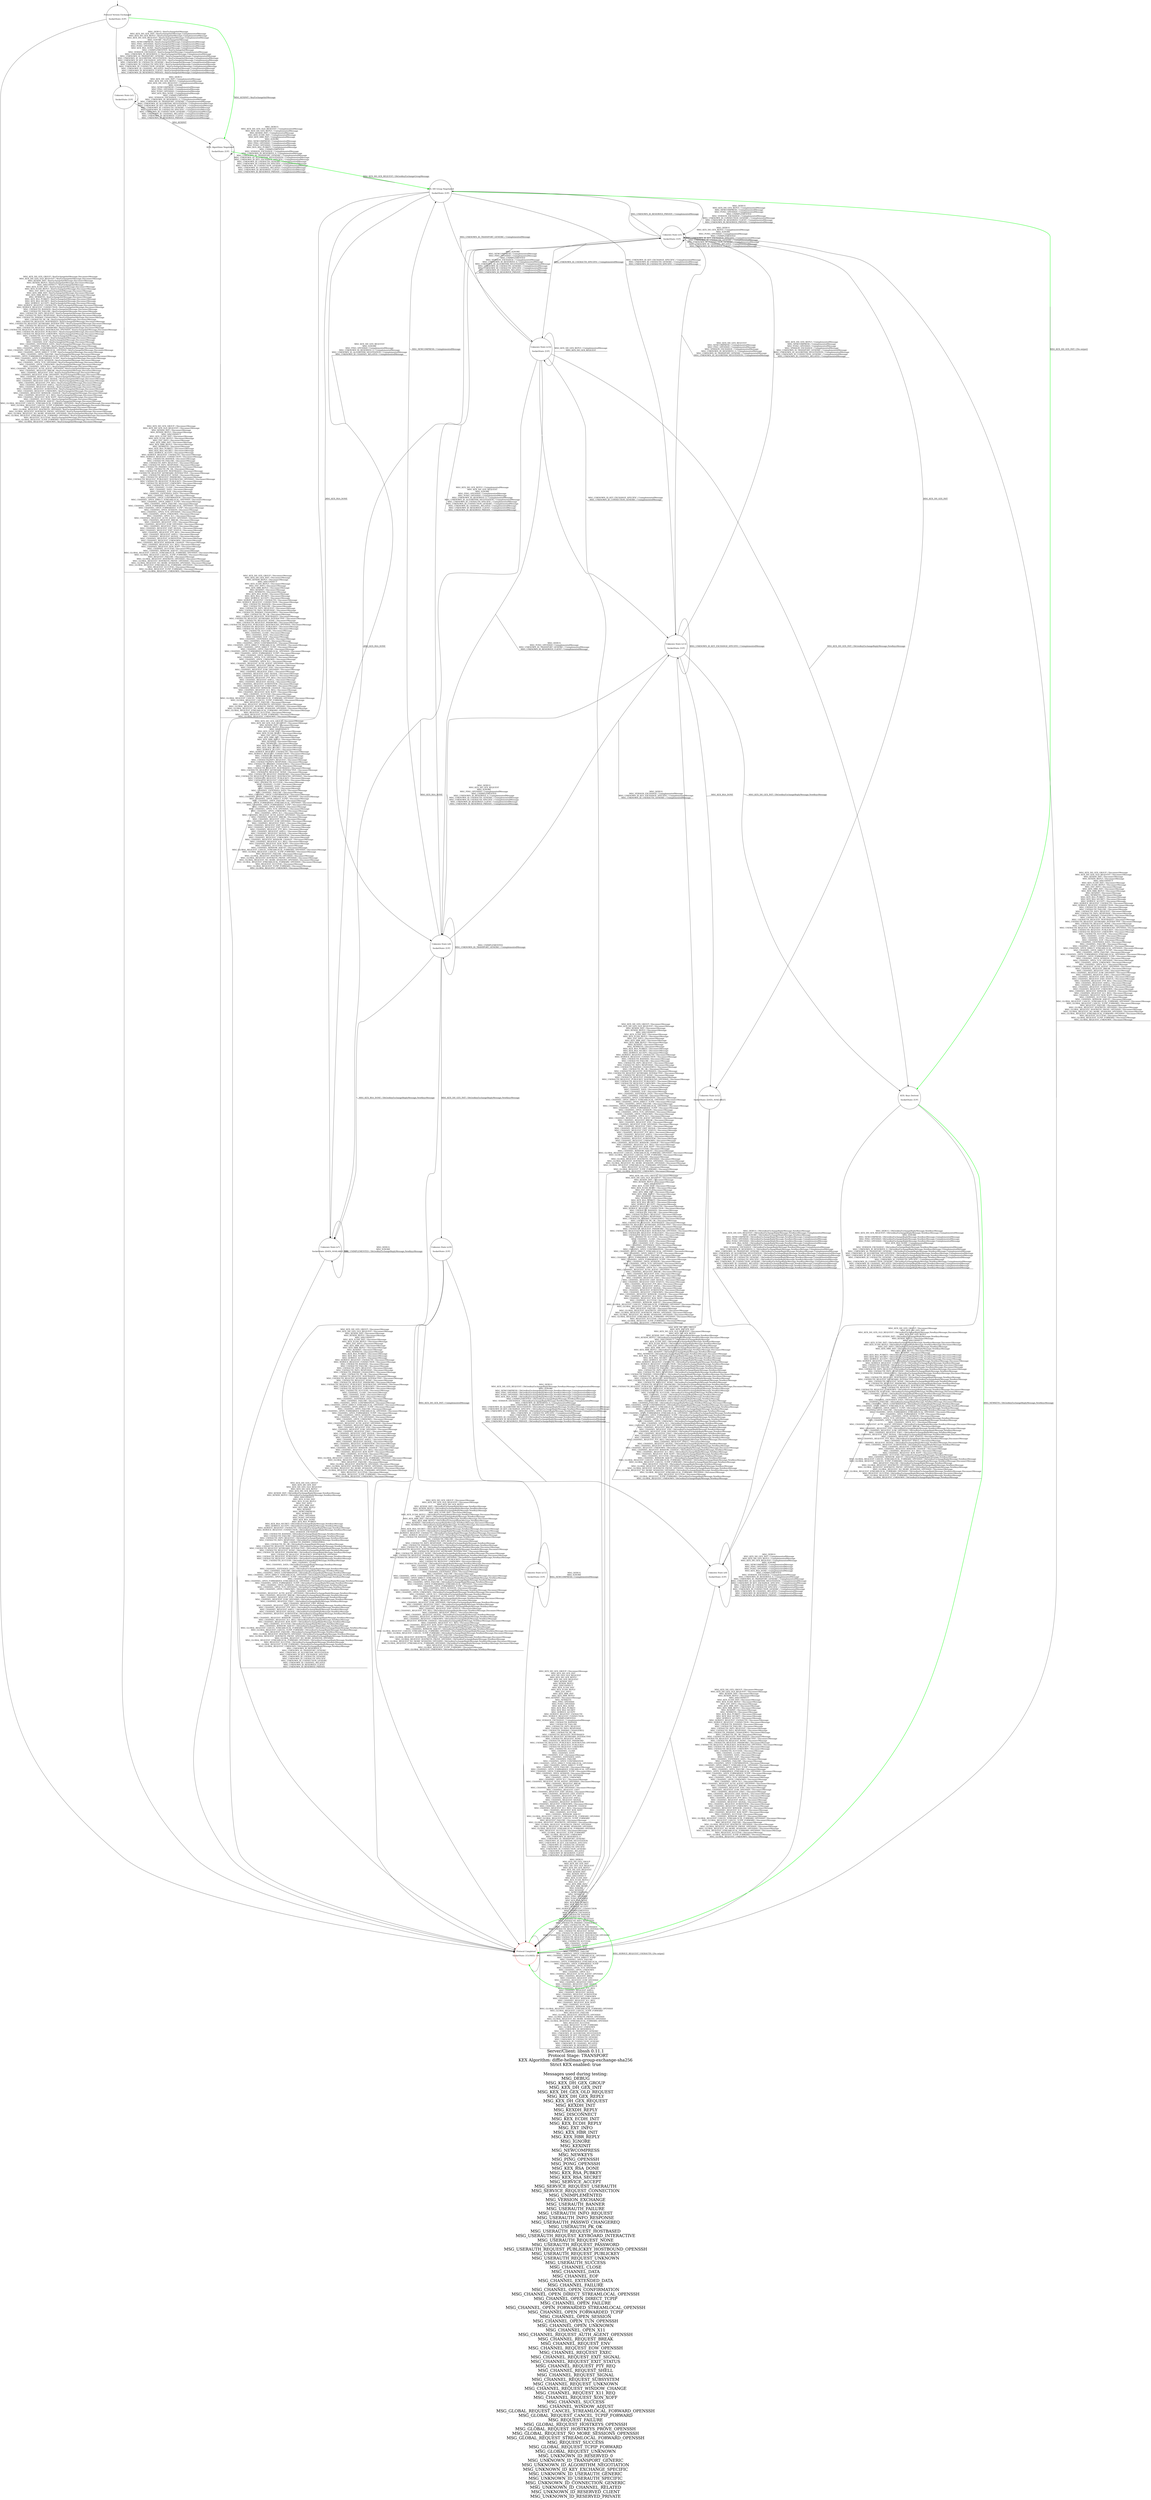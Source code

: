 digraph g {

    labelloc = "b"
    label = "Server/Client: libssh 0.11.1
    Protocol Stage: TRANSPORT
KEX Algorithm: diffie-hellman-group-exchange-sha256
Strict KEX enabled: true

 Messages used during testing: 
MSG_DEBUG
MSG_KEX_DH_GEX_GROUP
MSG_KEX_DH_GEX_INIT
MSG_KEX_DH_GEX_OLD_REQUEST
MSG_KEX_DH_GEX_REPLY
MSG_KEX_DH_GEX_REQUEST
MSG_KEXDH_INIT
MSG_KEXDH_REPLY
MSG_DISCONNECT
MSG_KEX_ECDH_INIT
MSG_KEX_ECDH_REPLY
MSG_EXT_INFO
MSG_KEX_HBR_INIT
MSG_KEX_HBR_REPLY
MSG_IGNORE
MSG_KEXINIT
MSG_NEWCOMPRESS
MSG_NEWKEYS
MSG_PING_OPENSSH
MSG_PONG_OPENSSH
MSG_KEX_RSA_DONE
MSG_KEX_RSA_PUBKEY
MSG_KEX_RSA_SECRET
MSG_SERVICE_ACCEPT
MSG_SERVICE_REQUEST_USERAUTH
MSG_SERVICE_REQUEST_CONNECTION
MSG_UNIMPLEMENTED
MSG_VERSION_EXCHANGE
MSG_USERAUTH_BANNER
MSG_USERAUTH_FAILURE
MSG_USERAUTH_INFO_REQUEST
MSG_USERAUTH_INFO_RESPONSE
MSG_USERAUTH_PASSWD_CHANGEREQ
MSG_USERAUTH_PK_OK
MSG_USERAUTH_REQUEST_HOSTBASED
MSG_USERAUTH_REQUEST_KEYBOARD_INTERACTIVE
MSG_USERAUTH_REQUEST_NONE
MSG_USERAUTH_REQUEST_PASSWORD
MSG_USERAUTH_REQUEST_PUBLICKEY_HOSTBOUND_OPENSSH
MSG_USERAUTH_REQUEST_PUBLICKEY
MSG_USERAUTH_REQUEST_UNKNOWN
MSG_USERAUTH_SUCCESS
MSG_CHANNEL_CLOSE
MSG_CHANNEL_DATA
MSG_CHANNEL_EOF
MSG_CHANNEL_EXTENDED_DATA
MSG_CHANNEL_FAILURE
MSG_CHANNEL_OPEN_CONFIRMATION
MSG_CHANNEL_OPEN_DIRECT_STREAMLOCAL_OPENSSH
MSG_CHANNEL_OPEN_DIRECT_TCPIP
MSG_CHANNEL_OPEN_FAILURE
MSG_CHANNEL_OPEN_FORWARDED_STREAMLOCAL_OPENSSH
MSG_CHANNEL_OPEN_FORWARDED_TCPIP
MSG_CHANNEL_OPEN_SESSION
MSG_CHANNEL_OPEN_TUN_OPENSSH
MSG_CHANNEL_OPEN_UNKNOWN
MSG_CHANNEL_OPEN_X11
MSG_CHANNEL_REQUEST_AUTH_AGENT_OPENSSH
MSG_CHANNEL_REQUEST_BREAK
MSG_CHANNEL_REQUEST_ENV
MSG_CHANNEL_REQUEST_EOW_OPENSSH
MSG_CHANNEL_REQUEST_EXEC
MSG_CHANNEL_REQUEST_EXIT_SIGNAL
MSG_CHANNEL_REQUEST_EXIT_STATUS
MSG_CHANNEL_REQUEST_PTY_REQ
MSG_CHANNEL_REQUEST_SHELL
MSG_CHANNEL_REQUEST_SIGNAL
MSG_CHANNEL_REQUEST_SUBSYSTEM
MSG_CHANNEL_REQUEST_UNKNOWN
MSG_CHANNEL_REQUEST_WINDOW_CHANGE
MSG_CHANNEL_REQUEST_X11_REQ
MSG_CHANNEL_REQUEST_XON_XOFF
MSG_CHANNEL_SUCCESS
MSG_CHANNEL_WINDOW_ADJUST
MSG_GLOBAL_REQUEST_CANCEL_STREAMLOCAL_FORWARD_OPENSSH
MSG_GLOBAL_REQUEST_CANCEL_TCPIP_FORWARD
MSG_REQUEST_FAILURE
MSG_GLOBAL_REQUEST_HOSTKEYS_OPENSSH
MSG_GLOBAL_REQUEST_HOSTKEYS_PROVE_OPENSSH
MSG_GLOBAL_REQUEST_NO_MORE_SESSIONS_OPENSSH
MSG_GLOBAL_REQUEST_STREAMLOCAL_FORWARD_OPENSSH
MSG_REQUEST_SUCCESS
MSG_GLOBAL_REQUEST_TCPIP_FORWARD
MSG_GLOBAL_REQUEST_UNKNOWN
MSG_UNKNOWN_ID_RESERVED_0
MSG_UNKNOWN_ID_TRANSPORT_GENERIC
MSG_UNKNOWN_ID_ALGORITHM_NEGOTIATION
MSG_UNKNOWN_ID_KEY_EXCHANGE_SPECIFIC
MSG_UNKNOWN_ID_USERAUTH_GENERIC
MSG_UNKNOWN_ID_USERAUTH_SPECIFIC
MSG_UNKNOWN_ID_CONNECTION_GENERIC
MSG_UNKNOWN_ID_CHANNEL_RELATED
MSG_UNKNOWN_ID_RESERVED_CLIENT
MSG_UNKNOWN_ID_RESERVED_PRIVATE
"
    fontsize = 30
    edge[decorate="true"]

	s0 [shape="circle" width="2.3" label="Protocol Version Exchanged

SocketState: [UP]" fixedsize="true" height="2.3"];
	s1 [shape="circle" width="2.3" label="Unknown State (s1)

SocketState: [UP]" fixedsize="true" height="2.3"];
	s2 [shape="circle" color="RED" width="2.3" label="Protocol Completed

SocketState: [CLOSED, UP]" fixedsize="true" height="2.3"];
	s3 [shape="circle" width="2.3" label="KEX: Algorithms Negotiated

SocketState: [UP]" fixedsize="true" height="2.3"];
	s4 [shape="circle" width="2.3" label="KEX: DH Group Negotiated

SocketState: [UP]" fixedsize="true" height="2.3"];
	s5 [shape="circle" width="2.3" label="Unknown State (s5)

SocketState: [UP]" fixedsize="true" height="2.3"];
	s6 [shape="circle" width="2.3" label="KEX: Keys Derived

SocketState: [UP]" fixedsize="true" height="2.3"];
	s7 [shape="circle" width="2.3" label="Unknown State (s7)

SocketState: [DATA_AVAILABLE, UP]" fixedsize="true" height="2.3"];
	s8 [shape="circle" width="2.3" label="Unknown State (s8)

SocketState: [UP]" fixedsize="true" height="2.3"];
	s9 [shape="circle" width="2.3" label="Unknown State (s9)

SocketState: [UP]" fixedsize="true" height="2.3"];
	s10 [shape="circle" width="2.3" label="Unknown State (s10)

SocketState: [UP]" fixedsize="true" height="2.3"];
	s11 [shape="circle" width="2.3" label="Unknown State (s11)

SocketState: [UP]" fixedsize="true" height="2.3"];
	s12 [shape="circle" width="2.3" label="Unknown State (s12)

SocketState: [DATA_AVAILABLE]" fixedsize="true" height="2.3"];
	s13 [shape="circle" width="2.3" label="Unknown State (s13)

SocketState: [UP]" fixedsize="true" height="2.3"];
	s14 [shape="circle" width="2.3" label="Unknown State (s14)

SocketState: [UP]" fixedsize="true" height="2.3"];
	s0 -> s1 [label="MSG_DEBUG / KeyExchangeInitMessage
MSG_KEX_DH_GEX_INIT / KeyExchangeInitMessage,UnimplementedMessage
MSG_KEX_DH_GEX_REPLY / KeyExchangeInitMessage,UnimplementedMessage
MSG_KEX_DH_GEX_REQUEST / KeyExchangeInitMessage,UnimplementedMessage
MSG_IGNORE / KeyExchangeInitMessage
MSG_NEWCOMPRESS / KeyExchangeInitMessage,UnimplementedMessage
MSG_PING_OPENSSH / KeyExchangeInitMessage,UnimplementedMessage
MSG_PONG_OPENSSH / KeyExchangeInitMessage,UnimplementedMessage
MSG_KEX_RSA_DONE / KeyExchangeInitMessage,UnimplementedMessage
MSG_UNIMPLEMENTED / KeyExchangeInitMessage
MSG_VERSION_EXCHANGE / KeyExchangeInitMessage,UnimplementedMessage
MSG_UNKNOWN_ID_RESERVED_0 / KeyExchangeInitMessage,UnimplementedMessage
MSG_UNKNOWN_ID_TRANSPORT_GENERIC / KeyExchangeInitMessage,UnimplementedMessage
MSG_UNKNOWN_ID_ALGORITHM_NEGOTIATION / KeyExchangeInitMessage,UnimplementedMessage
MSG_UNKNOWN_ID_KEY_EXCHANGE_SPECIFIC / KeyExchangeInitMessage,UnimplementedMessage
MSG_UNKNOWN_ID_USERAUTH_GENERIC / KeyExchangeInitMessage,UnimplementedMessage
MSG_UNKNOWN_ID_USERAUTH_SPECIFIC / KeyExchangeInitMessage,UnimplementedMessage
MSG_UNKNOWN_ID_CONNECTION_GENERIC / KeyExchangeInitMessage,UnimplementedMessage
MSG_UNKNOWN_ID_CHANNEL_RELATED / KeyExchangeInitMessage,UnimplementedMessage
MSG_UNKNOWN_ID_RESERVED_CLIENT / KeyExchangeInitMessage,UnimplementedMessage
MSG_UNKNOWN_ID_RESERVED_PRIVATE / KeyExchangeInitMessage,UnimplementedMessage"];
	s0 -> s2 [label="MSG_KEX_DH_GEX_GROUP / KeyExchangeInitMessage,DisconnectMessage
MSG_KEX_DH_GEX_OLD_REQUEST / KeyExchangeInitMessage,DisconnectMessage
MSG_KEXDH_INIT / KeyExchangeInitMessage,DisconnectMessage
MSG_KEXDH_REPLY / KeyExchangeInitMessage,DisconnectMessage
MSG_DISCONNECT / KeyExchangeInitMessage
MSG_KEX_ECDH_INIT / KeyExchangeInitMessage,DisconnectMessage
MSG_KEX_ECDH_REPLY / KeyExchangeInitMessage,DisconnectMessage
MSG_EXT_INFO / KeyExchangeInitMessage,DisconnectMessage
MSG_KEX_HBR_INIT / KeyExchangeInitMessage,DisconnectMessage
MSG_KEX_HBR_REPLY / KeyExchangeInitMessage,DisconnectMessage
MSG_NEWKEYS / KeyExchangeInitMessage,DisconnectMessage
MSG_KEX_RSA_PUBKEY / KeyExchangeInitMessage,DisconnectMessage
MSG_KEX_RSA_SECRET / KeyExchangeInitMessage,DisconnectMessage
MSG_SERVICE_ACCEPT / KeyExchangeInitMessage,DisconnectMessage
MSG_SERVICE_REQUEST_USERAUTH / KeyExchangeInitMessage,DisconnectMessage
MSG_SERVICE_REQUEST_CONNECTION / KeyExchangeInitMessage,DisconnectMessage
MSG_USERAUTH_BANNER / KeyExchangeInitMessage,DisconnectMessage
MSG_USERAUTH_FAILURE / KeyExchangeInitMessage,DisconnectMessage
MSG_USERAUTH_INFO_REQUEST / KeyExchangeInitMessage,DisconnectMessage
MSG_USERAUTH_INFO_RESPONSE / KeyExchangeInitMessage,DisconnectMessage
MSG_USERAUTH_PASSWD_CHANGEREQ / KeyExchangeInitMessage,DisconnectMessage
MSG_USERAUTH_PK_OK / KeyExchangeInitMessage,DisconnectMessage
MSG_USERAUTH_REQUEST_HOSTBASED / KeyExchangeInitMessage,DisconnectMessage
MSG_USERAUTH_REQUEST_KEYBOARD_INTERACTIVE / KeyExchangeInitMessage,DisconnectMessage
MSG_USERAUTH_REQUEST_NONE / KeyExchangeInitMessage,DisconnectMessage
MSG_USERAUTH_REQUEST_PASSWORD / KeyExchangeInitMessage,DisconnectMessage
MSG_USERAUTH_REQUEST_PUBLICKEY_HOSTBOUND_OPENSSH / KeyExchangeInitMessage,DisconnectMessage
MSG_USERAUTH_REQUEST_PUBLICKEY / KeyExchangeInitMessage,DisconnectMessage
MSG_USERAUTH_REQUEST_UNKNOWN / KeyExchangeInitMessage,DisconnectMessage
MSG_USERAUTH_SUCCESS / KeyExchangeInitMessage,DisconnectMessage
MSG_CHANNEL_CLOSE / KeyExchangeInitMessage,DisconnectMessage
MSG_CHANNEL_DATA / KeyExchangeInitMessage,DisconnectMessage
MSG_CHANNEL_EOF / KeyExchangeInitMessage,DisconnectMessage
MSG_CHANNEL_EXTENDED_DATA / KeyExchangeInitMessage,DisconnectMessage
MSG_CHANNEL_FAILURE / KeyExchangeInitMessage,DisconnectMessage
MSG_CHANNEL_OPEN_CONFIRMATION / KeyExchangeInitMessage,DisconnectMessage
MSG_CHANNEL_OPEN_DIRECT_STREAMLOCAL_OPENSSH / KeyExchangeInitMessage,DisconnectMessage
MSG_CHANNEL_OPEN_DIRECT_TCPIP / KeyExchangeInitMessage,DisconnectMessage
MSG_CHANNEL_OPEN_FAILURE / KeyExchangeInitMessage,DisconnectMessage
MSG_CHANNEL_OPEN_FORWARDED_STREAMLOCAL_OPENSSH / KeyExchangeInitMessage,DisconnectMessage
MSG_CHANNEL_OPEN_FORWARDED_TCPIP / KeyExchangeInitMessage,DisconnectMessage
MSG_CHANNEL_OPEN_SESSION / KeyExchangeInitMessage,DisconnectMessage
MSG_CHANNEL_OPEN_TUN_OPENSSH / KeyExchangeInitMessage,DisconnectMessage
MSG_CHANNEL_OPEN_UNKNOWN / KeyExchangeInitMessage,DisconnectMessage
MSG_CHANNEL_OPEN_X11 / KeyExchangeInitMessage,DisconnectMessage
MSG_CHANNEL_REQUEST_AUTH_AGENT_OPENSSH / KeyExchangeInitMessage,DisconnectMessage
MSG_CHANNEL_REQUEST_BREAK / KeyExchangeInitMessage,DisconnectMessage
MSG_CHANNEL_REQUEST_ENV / KeyExchangeInitMessage,DisconnectMessage
MSG_CHANNEL_REQUEST_EOW_OPENSSH / KeyExchangeInitMessage,DisconnectMessage
MSG_CHANNEL_REQUEST_EXEC / KeyExchangeInitMessage,DisconnectMessage
MSG_CHANNEL_REQUEST_EXIT_SIGNAL / KeyExchangeInitMessage,DisconnectMessage
MSG_CHANNEL_REQUEST_EXIT_STATUS / KeyExchangeInitMessage,DisconnectMessage
MSG_CHANNEL_REQUEST_PTY_REQ / KeyExchangeInitMessage,DisconnectMessage
MSG_CHANNEL_REQUEST_SHELL / KeyExchangeInitMessage,DisconnectMessage
MSG_CHANNEL_REQUEST_SIGNAL / KeyExchangeInitMessage,DisconnectMessage
MSG_CHANNEL_REQUEST_SUBSYSTEM / KeyExchangeInitMessage,DisconnectMessage
MSG_CHANNEL_REQUEST_UNKNOWN / KeyExchangeInitMessage,DisconnectMessage
MSG_CHANNEL_REQUEST_WINDOW_CHANGE / KeyExchangeInitMessage,DisconnectMessage
MSG_CHANNEL_REQUEST_X11_REQ / KeyExchangeInitMessage,DisconnectMessage
MSG_CHANNEL_REQUEST_XON_XOFF / KeyExchangeInitMessage,DisconnectMessage
MSG_CHANNEL_SUCCESS / KeyExchangeInitMessage,DisconnectMessage
MSG_CHANNEL_WINDOW_ADJUST / KeyExchangeInitMessage,DisconnectMessage
MSG_GLOBAL_REQUEST_CANCEL_STREAMLOCAL_FORWARD_OPENSSH / KeyExchangeInitMessage,DisconnectMessage
MSG_GLOBAL_REQUEST_CANCEL_TCPIP_FORWARD / KeyExchangeInitMessage,DisconnectMessage
MSG_REQUEST_FAILURE / KeyExchangeInitMessage,DisconnectMessage
MSG_GLOBAL_REQUEST_HOSTKEYS_OPENSSH / KeyExchangeInitMessage,DisconnectMessage
MSG_GLOBAL_REQUEST_HOSTKEYS_PROVE_OPENSSH / KeyExchangeInitMessage,DisconnectMessage
MSG_GLOBAL_REQUEST_NO_MORE_SESSIONS_OPENSSH / KeyExchangeInitMessage,DisconnectMessage
MSG_GLOBAL_REQUEST_STREAMLOCAL_FORWARD_OPENSSH / KeyExchangeInitMessage,DisconnectMessage
MSG_REQUEST_SUCCESS / KeyExchangeInitMessage,DisconnectMessage
MSG_GLOBAL_REQUEST_TCPIP_FORWARD / KeyExchangeInitMessage,DisconnectMessage
MSG_GLOBAL_REQUEST_UNKNOWN / KeyExchangeInitMessage,DisconnectMessage"];
	s0 -> s3 [color="GREEN" style="bold" label="MSG_KEXINIT / KeyExchangeInitMessage"];
	s1 -> s1 [label="MSG_DEBUG
MSG_KEX_DH_GEX_INIT / UnimplementedMessage
MSG_KEX_DH_GEX_REPLY / UnimplementedMessage
MSG_KEX_DH_GEX_REQUEST / UnimplementedMessage
MSG_IGNORE
MSG_NEWCOMPRESS / UnimplementedMessage
MSG_PING_OPENSSH / UnimplementedMessage
MSG_PONG_OPENSSH / UnimplementedMessage
MSG_KEX_RSA_DONE / UnimplementedMessage
MSG_UNIMPLEMENTED
MSG_VERSION_EXCHANGE / UnimplementedMessage
MSG_UNKNOWN_ID_RESERVED_0 / UnimplementedMessage
MSG_UNKNOWN_ID_TRANSPORT_GENERIC / UnimplementedMessage
MSG_UNKNOWN_ID_ALGORITHM_NEGOTIATION / UnimplementedMessage
MSG_UNKNOWN_ID_KEY_EXCHANGE_SPECIFIC / UnimplementedMessage
MSG_UNKNOWN_ID_USERAUTH_GENERIC / UnimplementedMessage
MSG_UNKNOWN_ID_USERAUTH_SPECIFIC / UnimplementedMessage
MSG_UNKNOWN_ID_CONNECTION_GENERIC / UnimplementedMessage
MSG_UNKNOWN_ID_CHANNEL_RELATED / UnimplementedMessage
MSG_UNKNOWN_ID_RESERVED_CLIENT / UnimplementedMessage
MSG_UNKNOWN_ID_RESERVED_PRIVATE / UnimplementedMessage"];
	s1 -> s2 [label="MSG_KEX_DH_GEX_GROUP / DisconnectMessage
MSG_KEX_DH_GEX_OLD_REQUEST / DisconnectMessage
MSG_KEXDH_INIT / DisconnectMessage
MSG_KEXDH_REPLY / DisconnectMessage
MSG_DISCONNECT
MSG_KEX_ECDH_INIT / DisconnectMessage
MSG_KEX_ECDH_REPLY / DisconnectMessage
MSG_EXT_INFO / DisconnectMessage
MSG_KEX_HBR_INIT / DisconnectMessage
MSG_KEX_HBR_REPLY / DisconnectMessage
MSG_NEWKEYS / DisconnectMessage
MSG_KEX_RSA_PUBKEY / DisconnectMessage
MSG_KEX_RSA_SECRET / DisconnectMessage
MSG_SERVICE_ACCEPT / DisconnectMessage
MSG_SERVICE_REQUEST_USERAUTH / DisconnectMessage
MSG_SERVICE_REQUEST_CONNECTION / DisconnectMessage
MSG_USERAUTH_BANNER / DisconnectMessage
MSG_USERAUTH_FAILURE / DisconnectMessage
MSG_USERAUTH_INFO_REQUEST / DisconnectMessage
MSG_USERAUTH_INFO_RESPONSE / DisconnectMessage
MSG_USERAUTH_PASSWD_CHANGEREQ / DisconnectMessage
MSG_USERAUTH_PK_OK / DisconnectMessage
MSG_USERAUTH_REQUEST_HOSTBASED / DisconnectMessage
MSG_USERAUTH_REQUEST_KEYBOARD_INTERACTIVE / DisconnectMessage
MSG_USERAUTH_REQUEST_NONE / DisconnectMessage
MSG_USERAUTH_REQUEST_PASSWORD / DisconnectMessage
MSG_USERAUTH_REQUEST_PUBLICKEY_HOSTBOUND_OPENSSH / DisconnectMessage
MSG_USERAUTH_REQUEST_PUBLICKEY / DisconnectMessage
MSG_USERAUTH_REQUEST_UNKNOWN / DisconnectMessage
MSG_USERAUTH_SUCCESS / DisconnectMessage
MSG_CHANNEL_CLOSE / DisconnectMessage
MSG_CHANNEL_DATA / DisconnectMessage
MSG_CHANNEL_EOF / DisconnectMessage
MSG_CHANNEL_EXTENDED_DATA / DisconnectMessage
MSG_CHANNEL_FAILURE / DisconnectMessage
MSG_CHANNEL_OPEN_CONFIRMATION / DisconnectMessage
MSG_CHANNEL_OPEN_DIRECT_STREAMLOCAL_OPENSSH / DisconnectMessage
MSG_CHANNEL_OPEN_DIRECT_TCPIP / DisconnectMessage
MSG_CHANNEL_OPEN_FAILURE / DisconnectMessage
MSG_CHANNEL_OPEN_FORWARDED_STREAMLOCAL_OPENSSH / DisconnectMessage
MSG_CHANNEL_OPEN_FORWARDED_TCPIP / DisconnectMessage
MSG_CHANNEL_OPEN_SESSION / DisconnectMessage
MSG_CHANNEL_OPEN_TUN_OPENSSH / DisconnectMessage
MSG_CHANNEL_OPEN_UNKNOWN / DisconnectMessage
MSG_CHANNEL_OPEN_X11 / DisconnectMessage
MSG_CHANNEL_REQUEST_AUTH_AGENT_OPENSSH / DisconnectMessage
MSG_CHANNEL_REQUEST_BREAK / DisconnectMessage
MSG_CHANNEL_REQUEST_ENV / DisconnectMessage
MSG_CHANNEL_REQUEST_EOW_OPENSSH / DisconnectMessage
MSG_CHANNEL_REQUEST_EXEC / DisconnectMessage
MSG_CHANNEL_REQUEST_EXIT_SIGNAL / DisconnectMessage
MSG_CHANNEL_REQUEST_EXIT_STATUS / DisconnectMessage
MSG_CHANNEL_REQUEST_PTY_REQ / DisconnectMessage
MSG_CHANNEL_REQUEST_SHELL / DisconnectMessage
MSG_CHANNEL_REQUEST_SIGNAL / DisconnectMessage
MSG_CHANNEL_REQUEST_SUBSYSTEM / DisconnectMessage
MSG_CHANNEL_REQUEST_UNKNOWN / DisconnectMessage
MSG_CHANNEL_REQUEST_WINDOW_CHANGE / DisconnectMessage
MSG_CHANNEL_REQUEST_X11_REQ / DisconnectMessage
MSG_CHANNEL_REQUEST_XON_XOFF / DisconnectMessage
MSG_CHANNEL_SUCCESS / DisconnectMessage
MSG_CHANNEL_WINDOW_ADJUST / DisconnectMessage
MSG_GLOBAL_REQUEST_CANCEL_STREAMLOCAL_FORWARD_OPENSSH / DisconnectMessage
MSG_GLOBAL_REQUEST_CANCEL_TCPIP_FORWARD / DisconnectMessage
MSG_REQUEST_FAILURE / DisconnectMessage
MSG_GLOBAL_REQUEST_HOSTKEYS_OPENSSH / DisconnectMessage
MSG_GLOBAL_REQUEST_HOSTKEYS_PROVE_OPENSSH / DisconnectMessage
MSG_GLOBAL_REQUEST_NO_MORE_SESSIONS_OPENSSH / DisconnectMessage
MSG_GLOBAL_REQUEST_STREAMLOCAL_FORWARD_OPENSSH / DisconnectMessage
MSG_REQUEST_SUCCESS / DisconnectMessage
MSG_GLOBAL_REQUEST_TCPIP_FORWARD / DisconnectMessage
MSG_GLOBAL_REQUEST_UNKNOWN / DisconnectMessage"];
	s1 -> s3 [label="MSG_KEXINIT"];
	s2 -> s2 [label="MSG_DEBUG
MSG_KEX_DH_GEX_GROUP
MSG_KEX_DH_GEX_INIT
MSG_KEX_DH_GEX_OLD_REQUEST
MSG_KEX_DH_GEX_REPLY
MSG_KEX_DH_GEX_REQUEST
MSG_KEXDH_INIT
MSG_KEXDH_REPLY
MSG_DISCONNECT
MSG_KEX_ECDH_INIT
MSG_KEX_ECDH_REPLY
MSG_EXT_INFO
MSG_KEX_HBR_INIT
MSG_KEX_HBR_REPLY
MSG_IGNORE
MSG_KEXINIT
MSG_NEWCOMPRESS
MSG_NEWKEYS
MSG_PING_OPENSSH
MSG_PONG_OPENSSH
MSG_KEX_RSA_DONE
MSG_KEX_RSA_PUBKEY
MSG_KEX_RSA_SECRET
MSG_SERVICE_ACCEPT
MSG_SERVICE_REQUEST_CONNECTION
MSG_UNIMPLEMENTED
MSG_VERSION_EXCHANGE
MSG_USERAUTH_BANNER
MSG_USERAUTH_FAILURE
MSG_USERAUTH_INFO_REQUEST
MSG_USERAUTH_INFO_RESPONSE
MSG_USERAUTH_PASSWD_CHANGEREQ
MSG_USERAUTH_PK_OK
MSG_USERAUTH_REQUEST_HOSTBASED
MSG_USERAUTH_REQUEST_KEYBOARD_INTERACTIVE
MSG_USERAUTH_REQUEST_NONE
MSG_USERAUTH_REQUEST_PASSWORD
MSG_USERAUTH_REQUEST_PUBLICKEY_HOSTBOUND_OPENSSH
MSG_USERAUTH_REQUEST_PUBLICKEY
MSG_USERAUTH_REQUEST_UNKNOWN
MSG_USERAUTH_SUCCESS
MSG_CHANNEL_CLOSE
MSG_CHANNEL_DATA
MSG_CHANNEL_EOF
MSG_CHANNEL_EXTENDED_DATA
MSG_CHANNEL_FAILURE
MSG_CHANNEL_OPEN_CONFIRMATION
MSG_CHANNEL_OPEN_DIRECT_STREAMLOCAL_OPENSSH
MSG_CHANNEL_OPEN_DIRECT_TCPIP
MSG_CHANNEL_OPEN_FAILURE
MSG_CHANNEL_OPEN_FORWARDED_STREAMLOCAL_OPENSSH
MSG_CHANNEL_OPEN_FORWARDED_TCPIP
MSG_CHANNEL_OPEN_SESSION
MSG_CHANNEL_OPEN_TUN_OPENSSH
MSG_CHANNEL_OPEN_UNKNOWN
MSG_CHANNEL_OPEN_X11
MSG_CHANNEL_REQUEST_AUTH_AGENT_OPENSSH
MSG_CHANNEL_REQUEST_BREAK
MSG_CHANNEL_REQUEST_ENV
MSG_CHANNEL_REQUEST_EOW_OPENSSH
MSG_CHANNEL_REQUEST_EXEC
MSG_CHANNEL_REQUEST_EXIT_SIGNAL
MSG_CHANNEL_REQUEST_EXIT_STATUS
MSG_CHANNEL_REQUEST_PTY_REQ
MSG_CHANNEL_REQUEST_SHELL
MSG_CHANNEL_REQUEST_SIGNAL
MSG_CHANNEL_REQUEST_SUBSYSTEM
MSG_CHANNEL_REQUEST_UNKNOWN
MSG_CHANNEL_REQUEST_WINDOW_CHANGE
MSG_CHANNEL_REQUEST_X11_REQ
MSG_CHANNEL_REQUEST_XON_XOFF
MSG_CHANNEL_SUCCESS
MSG_CHANNEL_WINDOW_ADJUST
MSG_GLOBAL_REQUEST_CANCEL_STREAMLOCAL_FORWARD_OPENSSH
MSG_GLOBAL_REQUEST_CANCEL_TCPIP_FORWARD
MSG_REQUEST_FAILURE
MSG_GLOBAL_REQUEST_HOSTKEYS_OPENSSH
MSG_GLOBAL_REQUEST_HOSTKEYS_PROVE_OPENSSH
MSG_GLOBAL_REQUEST_NO_MORE_SESSIONS_OPENSSH
MSG_GLOBAL_REQUEST_STREAMLOCAL_FORWARD_OPENSSH
MSG_REQUEST_SUCCESS
MSG_GLOBAL_REQUEST_TCPIP_FORWARD
MSG_GLOBAL_REQUEST_UNKNOWN
MSG_UNKNOWN_ID_RESERVED_0
MSG_UNKNOWN_ID_TRANSPORT_GENERIC
MSG_UNKNOWN_ID_ALGORITHM_NEGOTIATION
MSG_UNKNOWN_ID_KEY_EXCHANGE_SPECIFIC
MSG_UNKNOWN_ID_USERAUTH_GENERIC
MSG_UNKNOWN_ID_USERAUTH_SPECIFIC
MSG_UNKNOWN_ID_CONNECTION_GENERIC
MSG_UNKNOWN_ID_CHANNEL_RELATED
MSG_UNKNOWN_ID_RESERVED_CLIENT
MSG_UNKNOWN_ID_RESERVED_PRIVATE"];
	s2 -> s2 [color="GREEN" style="bold" label="MSG_SERVICE_REQUEST_USERAUTH / [No output]"];
	s3 -> s3 [label="MSG_DEBUG
MSG_KEX_DH_GEX_OLD_REQUEST / UnimplementedMessage
MSG_KEX_DH_GEX_REPLY / UnimplementedMessage
MSG_KEXDH_INIT / UnimplementedMessage
MSG_KEX_ECDH_INIT / UnimplementedMessage
MSG_KEX_HBR_INIT / UnimplementedMessage
MSG_IGNORE
MSG_NEWCOMPRESS / UnimplementedMessage
MSG_PING_OPENSSH / UnimplementedMessage
MSG_PONG_OPENSSH / UnimplementedMessage
MSG_KEX_RSA_PUBKEY / UnimplementedMessage
MSG_UNIMPLEMENTED
MSG_VERSION_EXCHANGE / UnimplementedMessage
MSG_UNKNOWN_ID_RESERVED_0 / UnimplementedMessage
MSG_UNKNOWN_ID_TRANSPORT_GENERIC / UnimplementedMessage
MSG_UNKNOWN_ID_ALGORITHM_NEGOTIATION / UnimplementedMessage
MSG_UNKNOWN_ID_KEY_EXCHANGE_SPECIFIC / UnimplementedMessage
MSG_UNKNOWN_ID_USERAUTH_GENERIC / UnimplementedMessage
MSG_UNKNOWN_ID_USERAUTH_SPECIFIC / UnimplementedMessage
MSG_UNKNOWN_ID_CONNECTION_GENERIC / UnimplementedMessage
MSG_UNKNOWN_ID_CHANNEL_RELATED / UnimplementedMessage
MSG_UNKNOWN_ID_RESERVED_CLIENT / UnimplementedMessage
MSG_UNKNOWN_ID_RESERVED_PRIVATE / UnimplementedMessage"];
	s3 -> s2 [label="MSG_KEX_DH_GEX_GROUP / DisconnectMessage
MSG_KEX_DH_GEX_INIT / DisconnectMessage
MSG_KEXDH_REPLY / DisconnectMessage
MSG_DISCONNECT
MSG_KEX_ECDH_REPLY / DisconnectMessage
MSG_EXT_INFO / DisconnectMessage
MSG_KEX_HBR_REPLY / DisconnectMessage
MSG_KEXINIT / DisconnectMessage
MSG_NEWKEYS / DisconnectMessage
MSG_KEX_RSA_DONE / DisconnectMessage
MSG_KEX_RSA_SECRET / DisconnectMessage
MSG_SERVICE_ACCEPT / DisconnectMessage
MSG_SERVICE_REQUEST_USERAUTH / DisconnectMessage
MSG_SERVICE_REQUEST_CONNECTION / DisconnectMessage
MSG_USERAUTH_BANNER / DisconnectMessage
MSG_USERAUTH_FAILURE / DisconnectMessage
MSG_USERAUTH_INFO_REQUEST / DisconnectMessage
MSG_USERAUTH_INFO_RESPONSE / DisconnectMessage
MSG_USERAUTH_PASSWD_CHANGEREQ / DisconnectMessage
MSG_USERAUTH_PK_OK / DisconnectMessage
MSG_USERAUTH_REQUEST_HOSTBASED / DisconnectMessage
MSG_USERAUTH_REQUEST_KEYBOARD_INTERACTIVE / DisconnectMessage
MSG_USERAUTH_REQUEST_NONE / DisconnectMessage
MSG_USERAUTH_REQUEST_PASSWORD / DisconnectMessage
MSG_USERAUTH_REQUEST_PUBLICKEY_HOSTBOUND_OPENSSH / DisconnectMessage
MSG_USERAUTH_REQUEST_PUBLICKEY / DisconnectMessage
MSG_USERAUTH_REQUEST_UNKNOWN / DisconnectMessage
MSG_USERAUTH_SUCCESS / DisconnectMessage
MSG_CHANNEL_CLOSE / DisconnectMessage
MSG_CHANNEL_DATA / DisconnectMessage
MSG_CHANNEL_EOF / DisconnectMessage
MSG_CHANNEL_EXTENDED_DATA / DisconnectMessage
MSG_CHANNEL_FAILURE / DisconnectMessage
MSG_CHANNEL_OPEN_CONFIRMATION / DisconnectMessage
MSG_CHANNEL_OPEN_DIRECT_STREAMLOCAL_OPENSSH / DisconnectMessage
MSG_CHANNEL_OPEN_DIRECT_TCPIP / DisconnectMessage
MSG_CHANNEL_OPEN_FAILURE / DisconnectMessage
MSG_CHANNEL_OPEN_FORWARDED_STREAMLOCAL_OPENSSH / DisconnectMessage
MSG_CHANNEL_OPEN_FORWARDED_TCPIP / DisconnectMessage
MSG_CHANNEL_OPEN_SESSION / DisconnectMessage
MSG_CHANNEL_OPEN_TUN_OPENSSH / DisconnectMessage
MSG_CHANNEL_OPEN_UNKNOWN / DisconnectMessage
MSG_CHANNEL_OPEN_X11 / DisconnectMessage
MSG_CHANNEL_REQUEST_AUTH_AGENT_OPENSSH / DisconnectMessage
MSG_CHANNEL_REQUEST_BREAK / DisconnectMessage
MSG_CHANNEL_REQUEST_ENV / DisconnectMessage
MSG_CHANNEL_REQUEST_EOW_OPENSSH / DisconnectMessage
MSG_CHANNEL_REQUEST_EXEC / DisconnectMessage
MSG_CHANNEL_REQUEST_EXIT_SIGNAL / DisconnectMessage
MSG_CHANNEL_REQUEST_EXIT_STATUS / DisconnectMessage
MSG_CHANNEL_REQUEST_PTY_REQ / DisconnectMessage
MSG_CHANNEL_REQUEST_SHELL / DisconnectMessage
MSG_CHANNEL_REQUEST_SIGNAL / DisconnectMessage
MSG_CHANNEL_REQUEST_SUBSYSTEM / DisconnectMessage
MSG_CHANNEL_REQUEST_UNKNOWN / DisconnectMessage
MSG_CHANNEL_REQUEST_WINDOW_CHANGE / DisconnectMessage
MSG_CHANNEL_REQUEST_X11_REQ / DisconnectMessage
MSG_CHANNEL_REQUEST_XON_XOFF / DisconnectMessage
MSG_CHANNEL_SUCCESS / DisconnectMessage
MSG_CHANNEL_WINDOW_ADJUST / DisconnectMessage
MSG_GLOBAL_REQUEST_CANCEL_STREAMLOCAL_FORWARD_OPENSSH / DisconnectMessage
MSG_GLOBAL_REQUEST_CANCEL_TCPIP_FORWARD / DisconnectMessage
MSG_REQUEST_FAILURE / DisconnectMessage
MSG_GLOBAL_REQUEST_HOSTKEYS_OPENSSH / DisconnectMessage
MSG_GLOBAL_REQUEST_HOSTKEYS_PROVE_OPENSSH / DisconnectMessage
MSG_GLOBAL_REQUEST_NO_MORE_SESSIONS_OPENSSH / DisconnectMessage
MSG_GLOBAL_REQUEST_STREAMLOCAL_FORWARD_OPENSSH / DisconnectMessage
MSG_REQUEST_SUCCESS / DisconnectMessage
MSG_GLOBAL_REQUEST_TCPIP_FORWARD / DisconnectMessage
MSG_GLOBAL_REQUEST_UNKNOWN / DisconnectMessage"];
	s3 -> s4 [color="GREEN" style="bold" label="MSG_KEX_DH_GEX_REQUEST / DhGexKeyExchangeGroupMessage"];
	s4 -> s5 [label="MSG_DEBUG
MSG_KEX_DH_GEX_REPLY / UnimplementedMessage
MSG_NEWCOMPRESS / UnimplementedMessage
MSG_PONG_OPENSSH / UnimplementedMessage
MSG_UNIMPLEMENTED
MSG_VERSION_EXCHANGE / UnimplementedMessage
MSG_UNKNOWN_ID_CONNECTION_GENERIC / UnimplementedMessage
MSG_UNKNOWN_ID_RESERVED_CLIENT / UnimplementedMessage
MSG_UNKNOWN_ID_RESERVED_PRIVATE / UnimplementedMessage"];
	s4 -> s2 [label="MSG_KEX_DH_GEX_GROUP / DisconnectMessage
MSG_KEX_DH_GEX_OLD_REQUEST / DisconnectMessage
MSG_KEXDH_INIT / DisconnectMessage
MSG_KEXDH_REPLY / DisconnectMessage
MSG_DISCONNECT
MSG_KEX_ECDH_INIT / DisconnectMessage
MSG_KEX_ECDH_REPLY / DisconnectMessage
MSG_EXT_INFO / DisconnectMessage
MSG_KEX_HBR_INIT / DisconnectMessage
MSG_KEX_HBR_REPLY / DisconnectMessage
MSG_KEXINIT / DisconnectMessage
MSG_NEWKEYS / DisconnectMessage
MSG_KEX_RSA_PUBKEY / DisconnectMessage
MSG_KEX_RSA_SECRET / DisconnectMessage
MSG_SERVICE_ACCEPT / DisconnectMessage
MSG_SERVICE_REQUEST_USERAUTH / DisconnectMessage
MSG_SERVICE_REQUEST_CONNECTION / DisconnectMessage
MSG_USERAUTH_BANNER / DisconnectMessage
MSG_USERAUTH_FAILURE / DisconnectMessage
MSG_USERAUTH_INFO_REQUEST / DisconnectMessage
MSG_USERAUTH_INFO_RESPONSE / DisconnectMessage
MSG_USERAUTH_PASSWD_CHANGEREQ / DisconnectMessage
MSG_USERAUTH_PK_OK / DisconnectMessage
MSG_USERAUTH_REQUEST_HOSTBASED / DisconnectMessage
MSG_USERAUTH_REQUEST_KEYBOARD_INTERACTIVE / DisconnectMessage
MSG_USERAUTH_REQUEST_NONE / DisconnectMessage
MSG_USERAUTH_REQUEST_PASSWORD / DisconnectMessage
MSG_USERAUTH_REQUEST_PUBLICKEY_HOSTBOUND_OPENSSH / DisconnectMessage
MSG_USERAUTH_REQUEST_PUBLICKEY / DisconnectMessage
MSG_USERAUTH_REQUEST_UNKNOWN / DisconnectMessage
MSG_USERAUTH_SUCCESS / DisconnectMessage
MSG_CHANNEL_CLOSE / DisconnectMessage
MSG_CHANNEL_DATA / DisconnectMessage
MSG_CHANNEL_EOF / DisconnectMessage
MSG_CHANNEL_EXTENDED_DATA / DisconnectMessage
MSG_CHANNEL_FAILURE / DisconnectMessage
MSG_CHANNEL_OPEN_CONFIRMATION / DisconnectMessage
MSG_CHANNEL_OPEN_DIRECT_STREAMLOCAL_OPENSSH / DisconnectMessage
MSG_CHANNEL_OPEN_DIRECT_TCPIP / DisconnectMessage
MSG_CHANNEL_OPEN_FAILURE / DisconnectMessage
MSG_CHANNEL_OPEN_FORWARDED_STREAMLOCAL_OPENSSH / DisconnectMessage
MSG_CHANNEL_OPEN_FORWARDED_TCPIP / DisconnectMessage
MSG_CHANNEL_OPEN_SESSION / DisconnectMessage
MSG_CHANNEL_OPEN_TUN_OPENSSH / DisconnectMessage
MSG_CHANNEL_OPEN_UNKNOWN / DisconnectMessage
MSG_CHANNEL_OPEN_X11 / DisconnectMessage
MSG_CHANNEL_REQUEST_AUTH_AGENT_OPENSSH / DisconnectMessage
MSG_CHANNEL_REQUEST_BREAK / DisconnectMessage
MSG_CHANNEL_REQUEST_ENV / DisconnectMessage
MSG_CHANNEL_REQUEST_EOW_OPENSSH / DisconnectMessage
MSG_CHANNEL_REQUEST_EXEC / DisconnectMessage
MSG_CHANNEL_REQUEST_EXIT_SIGNAL / DisconnectMessage
MSG_CHANNEL_REQUEST_EXIT_STATUS / DisconnectMessage
MSG_CHANNEL_REQUEST_PTY_REQ / DisconnectMessage
MSG_CHANNEL_REQUEST_SHELL / DisconnectMessage
MSG_CHANNEL_REQUEST_SIGNAL / DisconnectMessage
MSG_CHANNEL_REQUEST_SUBSYSTEM / DisconnectMessage
MSG_CHANNEL_REQUEST_UNKNOWN / DisconnectMessage
MSG_CHANNEL_REQUEST_WINDOW_CHANGE / DisconnectMessage
MSG_CHANNEL_REQUEST_X11_REQ / DisconnectMessage
MSG_CHANNEL_REQUEST_XON_XOFF / DisconnectMessage
MSG_CHANNEL_SUCCESS / DisconnectMessage
MSG_CHANNEL_WINDOW_ADJUST / DisconnectMessage
MSG_GLOBAL_REQUEST_CANCEL_STREAMLOCAL_FORWARD_OPENSSH / DisconnectMessage
MSG_GLOBAL_REQUEST_CANCEL_TCPIP_FORWARD / DisconnectMessage
MSG_REQUEST_FAILURE / DisconnectMessage
MSG_GLOBAL_REQUEST_HOSTKEYS_OPENSSH / DisconnectMessage
MSG_GLOBAL_REQUEST_HOSTKEYS_PROVE_OPENSSH / DisconnectMessage
MSG_GLOBAL_REQUEST_NO_MORE_SESSIONS_OPENSSH / DisconnectMessage
MSG_GLOBAL_REQUEST_STREAMLOCAL_FORWARD_OPENSSH / DisconnectMessage
MSG_REQUEST_SUCCESS / DisconnectMessage
MSG_GLOBAL_REQUEST_TCPIP_FORWARD / DisconnectMessage
MSG_GLOBAL_REQUEST_UNKNOWN / DisconnectMessage"];
	s4 -> s6 [color="GREEN" style="bold" label="MSG_KEX_DH_GEX_INIT / [No output]"];
	s4 -> s8 [label="MSG_KEX_DH_GEX_REQUEST
MSG_IGNORE
MSG_PING_OPENSSH / UnimplementedMessage
MSG_UNKNOWN_ID_RESERVED_0 / UnimplementedMessage
MSG_UNKNOWN_ID_ALGORITHM_NEGOTIATION / UnimplementedMessage
MSG_UNKNOWN_ID_CHANNEL_RELATED / UnimplementedMessage"];
	s4 -> s7 [label="MSG_KEX_RSA_DONE"];
	s4 -> s14 [label="MSG_UNKNOWN_ID_TRANSPORT_GENERIC / UnimplementedMessage"];
	s4 -> s13 [label="MSG_UNKNOWN_ID_KEY_EXCHANGE_SPECIFIC / UnimplementedMessage
MSG_UNKNOWN_ID_USERAUTH_GENERIC / UnimplementedMessage
MSG_UNKNOWN_ID_USERAUTH_SPECIFIC / UnimplementedMessage"];
	s5 -> s5 [label="MSG_DEBUG
MSG_KEX_DH_GEX_REPLY / UnimplementedMessage
MSG_IGNORE
MSG_PONG_OPENSSH / UnimplementedMessage
MSG_UNIMPLEMENTED
MSG_UNKNOWN_ID_KEY_EXCHANGE_SPECIFIC / UnimplementedMessage
MSG_UNKNOWN_ID_USERAUTH_GENERIC / UnimplementedMessage
MSG_UNKNOWN_ID_CONNECTION_GENERIC / UnimplementedMessage
MSG_UNKNOWN_ID_CHANNEL_RELATED / UnimplementedMessage
MSG_UNKNOWN_ID_RESERVED_CLIENT / UnimplementedMessage"];
	s5 -> s2 [label="MSG_KEX_DH_GEX_GROUP / DisconnectMessage
MSG_KEX_DH_GEX_OLD_REQUEST / DisconnectMessage
MSG_KEXDH_INIT / DisconnectMessage
MSG_KEXDH_REPLY / DisconnectMessage
MSG_DISCONNECT
MSG_KEX_ECDH_INIT / DisconnectMessage
MSG_KEX_ECDH_REPLY / DisconnectMessage
MSG_EXT_INFO / DisconnectMessage
MSG_KEX_HBR_INIT / DisconnectMessage
MSG_KEX_HBR_REPLY / DisconnectMessage
MSG_KEXINIT / DisconnectMessage
MSG_NEWKEYS / DisconnectMessage
MSG_KEX_RSA_PUBKEY / DisconnectMessage
MSG_KEX_RSA_SECRET / DisconnectMessage
MSG_SERVICE_ACCEPT / DisconnectMessage
MSG_SERVICE_REQUEST_USERAUTH / DisconnectMessage
MSG_SERVICE_REQUEST_CONNECTION / DisconnectMessage
MSG_USERAUTH_BANNER / DisconnectMessage
MSG_USERAUTH_FAILURE / DisconnectMessage
MSG_USERAUTH_INFO_REQUEST / DisconnectMessage
MSG_USERAUTH_INFO_RESPONSE / DisconnectMessage
MSG_USERAUTH_PASSWD_CHANGEREQ / DisconnectMessage
MSG_USERAUTH_PK_OK / DisconnectMessage
MSG_USERAUTH_REQUEST_HOSTBASED / DisconnectMessage
MSG_USERAUTH_REQUEST_KEYBOARD_INTERACTIVE / DisconnectMessage
MSG_USERAUTH_REQUEST_NONE / DisconnectMessage
MSG_USERAUTH_REQUEST_PASSWORD / DisconnectMessage
MSG_USERAUTH_REQUEST_PUBLICKEY_HOSTBOUND_OPENSSH / DisconnectMessage
MSG_USERAUTH_REQUEST_PUBLICKEY / DisconnectMessage
MSG_USERAUTH_REQUEST_UNKNOWN / DisconnectMessage
MSG_USERAUTH_SUCCESS / DisconnectMessage
MSG_CHANNEL_CLOSE / DisconnectMessage
MSG_CHANNEL_DATA / DisconnectMessage
MSG_CHANNEL_EOF / DisconnectMessage
MSG_CHANNEL_EXTENDED_DATA / DisconnectMessage
MSG_CHANNEL_FAILURE / DisconnectMessage
MSG_CHANNEL_OPEN_CONFIRMATION / DisconnectMessage
MSG_CHANNEL_OPEN_DIRECT_STREAMLOCAL_OPENSSH / DisconnectMessage
MSG_CHANNEL_OPEN_DIRECT_TCPIP / DisconnectMessage
MSG_CHANNEL_OPEN_FAILURE / DisconnectMessage
MSG_CHANNEL_OPEN_FORWARDED_STREAMLOCAL_OPENSSH / DisconnectMessage
MSG_CHANNEL_OPEN_FORWARDED_TCPIP / DisconnectMessage
MSG_CHANNEL_OPEN_SESSION / DisconnectMessage
MSG_CHANNEL_OPEN_TUN_OPENSSH / DisconnectMessage
MSG_CHANNEL_OPEN_UNKNOWN / DisconnectMessage
MSG_CHANNEL_OPEN_X11 / DisconnectMessage
MSG_CHANNEL_REQUEST_AUTH_AGENT_OPENSSH / DisconnectMessage
MSG_CHANNEL_REQUEST_BREAK / DisconnectMessage
MSG_CHANNEL_REQUEST_ENV / DisconnectMessage
MSG_CHANNEL_REQUEST_EOW_OPENSSH / DisconnectMessage
MSG_CHANNEL_REQUEST_EXEC / DisconnectMessage
MSG_CHANNEL_REQUEST_EXIT_SIGNAL / DisconnectMessage
MSG_CHANNEL_REQUEST_EXIT_STATUS / DisconnectMessage
MSG_CHANNEL_REQUEST_PTY_REQ / DisconnectMessage
MSG_CHANNEL_REQUEST_SHELL / DisconnectMessage
MSG_CHANNEL_REQUEST_SIGNAL / DisconnectMessage
MSG_CHANNEL_REQUEST_SUBSYSTEM / DisconnectMessage
MSG_CHANNEL_REQUEST_UNKNOWN / DisconnectMessage
MSG_CHANNEL_REQUEST_WINDOW_CHANGE / DisconnectMessage
MSG_CHANNEL_REQUEST_X11_REQ / DisconnectMessage
MSG_CHANNEL_REQUEST_XON_XOFF / DisconnectMessage
MSG_CHANNEL_SUCCESS / DisconnectMessage
MSG_CHANNEL_WINDOW_ADJUST / DisconnectMessage
MSG_GLOBAL_REQUEST_CANCEL_STREAMLOCAL_FORWARD_OPENSSH / DisconnectMessage
MSG_GLOBAL_REQUEST_CANCEL_TCPIP_FORWARD / DisconnectMessage
MSG_REQUEST_FAILURE / DisconnectMessage
MSG_GLOBAL_REQUEST_HOSTKEYS_OPENSSH / DisconnectMessage
MSG_GLOBAL_REQUEST_HOSTKEYS_PROVE_OPENSSH / DisconnectMessage
MSG_GLOBAL_REQUEST_NO_MORE_SESSIONS_OPENSSH / DisconnectMessage
MSG_GLOBAL_REQUEST_STREAMLOCAL_FORWARD_OPENSSH / DisconnectMessage
MSG_REQUEST_SUCCESS / DisconnectMessage
MSG_GLOBAL_REQUEST_TCPIP_FORWARD / DisconnectMessage
MSG_GLOBAL_REQUEST_UNKNOWN / DisconnectMessage"];
	s5 -> s12 [label="MSG_KEX_DH_GEX_INIT"];
	s5 -> s13 [label="MSG_KEX_DH_GEX_REQUEST
MSG_NEWCOMPRESS / UnimplementedMessage
MSG_PING_OPENSSH / UnimplementedMessage
MSG_VERSION_EXCHANGE / UnimplementedMessage
MSG_UNKNOWN_ID_RESERVED_0 / UnimplementedMessage
MSG_UNKNOWN_ID_TRANSPORT_GENERIC / UnimplementedMessage
MSG_UNKNOWN_ID_ALGORITHM_NEGOTIATION / UnimplementedMessage"];
	s5 -> s7 [label="MSG_KEX_RSA_DONE"];
	s5 -> s14 [label="MSG_UNKNOWN_ID_USERAUTH_SPECIFIC / UnimplementedMessage"];
	s5 -> s4 [label="MSG_UNKNOWN_ID_RESERVED_PRIVATE / UnimplementedMessage"];
	s6 -> s9 [label="MSG_DEBUG / DhGexKeyExchangeReplyMessage,NewKeysMessage
MSG_KEX_DH_GEX_REQUEST / DhGexKeyExchangeReplyMessage,NewKeysMessage,UnimplementedMessage
MSG_IGNORE
MSG_NEWCOMPRESS / DhGexKeyExchangeReplyMessage,NewKeysMessage,UnimplementedMessage
MSG_PING_OPENSSH / DhGexKeyExchangeReplyMessage,NewKeysMessage,UnimplementedMessage
MSG_PONG_OPENSSH / DhGexKeyExchangeReplyMessage,NewKeysMessage,UnimplementedMessage
MSG_KEX_RSA_DONE / UnimplementedMessage
MSG_UNIMPLEMENTED
MSG_VERSION_EXCHANGE / DhGexKeyExchangeReplyMessage,NewKeysMessage,UnimplementedMessage
MSG_UNKNOWN_ID_RESERVED_0 / DhGexKeyExchangeReplyMessage,NewKeysMessage,UnimplementedMessage
MSG_UNKNOWN_ID_TRANSPORT_GENERIC / DhGexKeyExchangeReplyMessage,NewKeysMessage,UnimplementedMessage
MSG_UNKNOWN_ID_ALGORITHM_NEGOTIATION / DhGexKeyExchangeReplyMessage,NewKeysMessage,UnimplementedMessage
MSG_UNKNOWN_ID_KEY_EXCHANGE_SPECIFIC / DhGexKeyExchangeReplyMessage,NewKeysMessage,UnimplementedMessage
MSG_UNKNOWN_ID_USERAUTH_GENERIC / DhGexKeyExchangeReplyMessage,NewKeysMessage,UnimplementedMessage
MSG_UNKNOWN_ID_USERAUTH_SPECIFIC / UnimplementedMessage
MSG_UNKNOWN_ID_CONNECTION_GENERIC / DhGexKeyExchangeReplyMessage,NewKeysMessage,UnimplementedMessage
MSG_UNKNOWN_ID_CHANNEL_RELATED / DhGexKeyExchangeReplyMessage,NewKeysMessage,UnimplementedMessage
MSG_UNKNOWN_ID_RESERVED_CLIENT / DhGexKeyExchangeReplyMessage,NewKeysMessage,UnimplementedMessage
MSG_UNKNOWN_ID_RESERVED_PRIVATE / DhGexKeyExchangeReplyMessage,NewKeysMessage,UnimplementedMessage"];
	s6 -> s2 [label="MSG_KEX_DH_GEX_GROUP / DisconnectMessage
MSG_KEX_DH_GEX_INIT
MSG_KEX_DH_GEX_OLD_REQUEST / DhGexKeyExchangeReplyMessage,NewKeysMessage,DisconnectMessage
MSG_KEX_DH_GEX_REPLY
MSG_KEXDH_INIT / DhGexKeyExchangeReplyMessage,NewKeysMessage
MSG_KEXDH_REPLY / DisconnectMessage
MSG_DISCONNECT
MSG_KEX_ECDH_INIT / DhGexKeyExchangeReplyMessage,NewKeysMessage,DisconnectMessage
MSG_KEX_ECDH_REPLY / DhGexKeyExchangeReplyMessage,NewKeysMessage,DisconnectMessage
MSG_EXT_INFO / DhGexKeyExchangeReplyMessage,NewKeysMessage
MSG_KEX_HBR_INIT / DhGexKeyExchangeReplyMessage,NewKeysMessage
MSG_KEX_HBR_REPLY / DisconnectMessage
MSG_KEXINIT / DisconnectMessage
MSG_KEX_RSA_PUBKEY / DhGexKeyExchangeReplyMessage,NewKeysMessage,DisconnectMessage
MSG_KEX_RSA_SECRET / DhGexKeyExchangeReplyMessage,NewKeysMessage,DisconnectMessage
MSG_SERVICE_ACCEPT / DhGexKeyExchangeReplyMessage,NewKeysMessage,DisconnectMessage
MSG_SERVICE_REQUEST_USERAUTH / DhGexKeyExchangeReplyMessage,NewKeysMessage,DisconnectMessage
MSG_SERVICE_REQUEST_CONNECTION / DhGexKeyExchangeReplyMessage,NewKeysMessage
MSG_USERAUTH_BANNER / DhGexKeyExchangeReplyMessage,NewKeysMessage,DisconnectMessage
MSG_USERAUTH_FAILURE / DhGexKeyExchangeReplyMessage,NewKeysMessage,DisconnectMessage
MSG_USERAUTH_INFO_REQUEST / DhGexKeyExchangeReplyMessage,NewKeysMessage,DisconnectMessage
MSG_USERAUTH_INFO_RESPONSE / DhGexKeyExchangeReplyMessage,NewKeysMessage
MSG_USERAUTH_PASSWD_CHANGEREQ / DhGexKeyExchangeReplyMessage,NewKeysMessage,DisconnectMessage
MSG_USERAUTH_PK_OK / DisconnectMessage
MSG_USERAUTH_REQUEST_HOSTBASED / DhGexKeyExchangeReplyMessage,NewKeysMessage
MSG_USERAUTH_REQUEST_KEYBOARD_INTERACTIVE / DhGexKeyExchangeReplyMessage,NewKeysMessage
MSG_USERAUTH_REQUEST_NONE / DhGexKeyExchangeReplyMessage,NewKeysMessage
MSG_USERAUTH_REQUEST_PASSWORD / DhGexKeyExchangeReplyMessage,NewKeysMessage
MSG_USERAUTH_REQUEST_PUBLICKEY_HOSTBOUND_OPENSSH / DisconnectMessage
MSG_USERAUTH_REQUEST_PUBLICKEY / DisconnectMessage
MSG_USERAUTH_REQUEST_UNKNOWN / DhGexKeyExchangeReplyMessage,NewKeysMessage,DisconnectMessage
MSG_USERAUTH_SUCCESS / DhGexKeyExchangeReplyMessage,NewKeysMessage,DisconnectMessage
MSG_CHANNEL_CLOSE / DhGexKeyExchangeReplyMessage,NewKeysMessage,DisconnectMessage
MSG_CHANNEL_DATA / DhGexKeyExchangeReplyMessage,NewKeysMessage
MSG_CHANNEL_EOF / DisconnectMessage
MSG_CHANNEL_EXTENDED_DATA / DhGexKeyExchangeReplyMessage,NewKeysMessage
MSG_CHANNEL_FAILURE / DhGexKeyExchangeReplyMessage,NewKeysMessage,DisconnectMessage
MSG_CHANNEL_OPEN_CONFIRMATION / DhGexKeyExchangeReplyMessage,NewKeysMessage
MSG_CHANNEL_OPEN_DIRECT_STREAMLOCAL_OPENSSH / DhGexKeyExchangeReplyMessage,NewKeysMessage
MSG_CHANNEL_OPEN_DIRECT_TCPIP / DhGexKeyExchangeReplyMessage,NewKeysMessage
MSG_CHANNEL_OPEN_FAILURE / DhGexKeyExchangeReplyMessage,NewKeysMessage,DisconnectMessage
MSG_CHANNEL_OPEN_FORWARDED_STREAMLOCAL_OPENSSH / DisconnectMessage
MSG_CHANNEL_OPEN_FORWARDED_TCPIP / DisconnectMessage
MSG_CHANNEL_OPEN_SESSION / DisconnectMessage
MSG_CHANNEL_OPEN_TUN_OPENSSH / DhGexKeyExchangeReplyMessage,NewKeysMessage
MSG_CHANNEL_OPEN_UNKNOWN / DhGexKeyExchangeReplyMessage,NewKeysMessage
MSG_CHANNEL_OPEN_X11 / DisconnectMessage
MSG_CHANNEL_REQUEST_AUTH_AGENT_OPENSSH / DhGexKeyExchangeReplyMessage,NewKeysMessage,DisconnectMessage
MSG_CHANNEL_REQUEST_BREAK / DisconnectMessage
MSG_CHANNEL_REQUEST_ENV / DhGexKeyExchangeReplyMessage,NewKeysMessage,DisconnectMessage
MSG_CHANNEL_REQUEST_EOW_OPENSSH / DhGexKeyExchangeReplyMessage,NewKeysMessage
MSG_CHANNEL_REQUEST_EXEC / DhGexKeyExchangeReplyMessage,NewKeysMessage
MSG_CHANNEL_REQUEST_EXIT_SIGNAL / DhGexKeyExchangeReplyMessage,NewKeysMessage,DisconnectMessage
MSG_CHANNEL_REQUEST_EXIT_STATUS / DisconnectMessage
MSG_CHANNEL_REQUEST_PTY_REQ / DhGexKeyExchangeReplyMessage,NewKeysMessage,DisconnectMessage
MSG_CHANNEL_REQUEST_SHELL / DisconnectMessage
MSG_CHANNEL_REQUEST_SIGNAL / DhGexKeyExchangeReplyMessage,NewKeysMessage,DisconnectMessage
MSG_CHANNEL_REQUEST_SUBSYSTEM / DhGexKeyExchangeReplyMessage,NewKeysMessage
MSG_CHANNEL_REQUEST_UNKNOWN / DisconnectMessage
MSG_CHANNEL_REQUEST_WINDOW_CHANGE / DisconnectMessage
MSG_CHANNEL_REQUEST_X11_REQ / DisconnectMessage
MSG_CHANNEL_REQUEST_XON_XOFF / DisconnectMessage
MSG_CHANNEL_SUCCESS / DhGexKeyExchangeReplyMessage,NewKeysMessage
MSG_CHANNEL_WINDOW_ADJUST / DhGexKeyExchangeReplyMessage,NewKeysMessage
MSG_GLOBAL_REQUEST_CANCEL_STREAMLOCAL_FORWARD_OPENSSH / DhGexKeyExchangeReplyMessage,NewKeysMessage
MSG_GLOBAL_REQUEST_CANCEL_TCPIP_FORWARD / DhGexKeyExchangeReplyMessage,NewKeysMessage,DisconnectMessage
MSG_REQUEST_FAILURE / DhGexKeyExchangeReplyMessage,NewKeysMessage
MSG_GLOBAL_REQUEST_HOSTKEYS_OPENSSH / DhGexKeyExchangeReplyMessage,NewKeysMessage
MSG_GLOBAL_REQUEST_HOSTKEYS_PROVE_OPENSSH / DhGexKeyExchangeReplyMessage,NewKeysMessage
MSG_GLOBAL_REQUEST_NO_MORE_SESSIONS_OPENSSH / DisconnectMessage
MSG_GLOBAL_REQUEST_STREAMLOCAL_FORWARD_OPENSSH / DhGexKeyExchangeReplyMessage,NewKeysMessage,DisconnectMessage
MSG_REQUEST_SUCCESS / DhGexKeyExchangeReplyMessage,NewKeysMessage,DisconnectMessage
MSG_GLOBAL_REQUEST_TCPIP_FORWARD / DhGexKeyExchangeReplyMessage,NewKeysMessage
MSG_GLOBAL_REQUEST_UNKNOWN / DhGexKeyExchangeReplyMessage,NewKeysMessage"];
	s6 -> s2 [color="GREEN" style="bold" label="MSG_NEWKEYS / DhGexKeyExchangeReplyMessage,NewKeysMessage"];
	s7 -> s7 [label="MSG_DEBUG
MSG_IGNORE
MSG_UNIMPLEMENTED / DhGexKeyExchangeReplyMessage,NewKeysMessage"];
	s7 -> s2 [label="MSG_KEX_DH_GEX_GROUP
MSG_KEX_DH_GEX_INIT
MSG_KEX_DH_GEX_OLD_REQUEST
MSG_KEX_DH_GEX_REPLY
MSG_KEX_DH_GEX_REQUEST
MSG_KEXDH_INIT / DhGexKeyExchangeReplyMessage,NewKeysMessage
MSG_KEXDH_REPLY / DhGexKeyExchangeReplyMessage,NewKeysMessage
MSG_DISCONNECT
MSG_KEX_ECDH_INIT
MSG_KEX_ECDH_REPLY
MSG_EXT_INFO
MSG_KEX_HBR_INIT
MSG_KEX_HBR_REPLY
MSG_KEXINIT
MSG_NEWCOMPRESS
MSG_NEWKEYS
MSG_PING_OPENSSH
MSG_PONG_OPENSSH
MSG_KEX_RSA_DONE
MSG_KEX_RSA_PUBKEY
MSG_KEX_RSA_SECRET / DhGexKeyExchangeReplyMessage,NewKeysMessage
MSG_SERVICE_ACCEPT / DhGexKeyExchangeReplyMessage,NewKeysMessage
MSG_SERVICE_REQUEST_USERAUTH / DhGexKeyExchangeReplyMessage,NewKeysMessage
MSG_SERVICE_REQUEST_CONNECTION / DhGexKeyExchangeReplyMessage,NewKeysMessage
MSG_VERSION_EXCHANGE
MSG_USERAUTH_BANNER / DhGexKeyExchangeReplyMessage,NewKeysMessage
MSG_USERAUTH_FAILURE / DhGexKeyExchangeReplyMessage,NewKeysMessage
MSG_USERAUTH_INFO_REQUEST / DhGexKeyExchangeReplyMessage,NewKeysMessage
MSG_USERAUTH_INFO_RESPONSE / DhGexKeyExchangeReplyMessage,NewKeysMessage
MSG_USERAUTH_PASSWD_CHANGEREQ
MSG_USERAUTH_PK_OK / DhGexKeyExchangeReplyMessage,NewKeysMessage
MSG_USERAUTH_REQUEST_HOSTBASED / DhGexKeyExchangeReplyMessage,NewKeysMessage
MSG_USERAUTH_REQUEST_KEYBOARD_INTERACTIVE / DhGexKeyExchangeReplyMessage,NewKeysMessage
MSG_USERAUTH_REQUEST_NONE / DhGexKeyExchangeReplyMessage,NewKeysMessage
MSG_USERAUTH_REQUEST_PASSWORD / DhGexKeyExchangeReplyMessage,NewKeysMessage
MSG_USERAUTH_REQUEST_PUBLICKEY_HOSTBOUND_OPENSSH
MSG_USERAUTH_REQUEST_PUBLICKEY / DhGexKeyExchangeReplyMessage,NewKeysMessage
MSG_USERAUTH_REQUEST_UNKNOWN / DhGexKeyExchangeReplyMessage,NewKeysMessage
MSG_USERAUTH_SUCCESS / DhGexKeyExchangeReplyMessage,NewKeysMessage
MSG_CHANNEL_CLOSE
MSG_CHANNEL_DATA / DhGexKeyExchangeReplyMessage,NewKeysMessage
MSG_CHANNEL_EOF
MSG_CHANNEL_EXTENDED_DATA / DhGexKeyExchangeReplyMessage,NewKeysMessage
MSG_CHANNEL_FAILURE / DhGexKeyExchangeReplyMessage,NewKeysMessage
MSG_CHANNEL_OPEN_CONFIRMATION / DhGexKeyExchangeReplyMessage,NewKeysMessage
MSG_CHANNEL_OPEN_DIRECT_STREAMLOCAL_OPENSSH / DhGexKeyExchangeReplyMessage,NewKeysMessage
MSG_CHANNEL_OPEN_DIRECT_TCPIP / DhGexKeyExchangeReplyMessage,NewKeysMessage
MSG_CHANNEL_OPEN_FAILURE
MSG_CHANNEL_OPEN_FORWARDED_STREAMLOCAL_OPENSSH / DhGexKeyExchangeReplyMessage,NewKeysMessage
MSG_CHANNEL_OPEN_FORWARDED_TCPIP / DhGexKeyExchangeReplyMessage,NewKeysMessage
MSG_CHANNEL_OPEN_SESSION / DhGexKeyExchangeReplyMessage,NewKeysMessage
MSG_CHANNEL_OPEN_TUN_OPENSSH / DhGexKeyExchangeReplyMessage,NewKeysMessage
MSG_CHANNEL_OPEN_UNKNOWN / DhGexKeyExchangeReplyMessage,NewKeysMessage
MSG_CHANNEL_OPEN_X11
MSG_CHANNEL_REQUEST_AUTH_AGENT_OPENSSH / DhGexKeyExchangeReplyMessage,NewKeysMessage
MSG_CHANNEL_REQUEST_BREAK / DhGexKeyExchangeReplyMessage,NewKeysMessage
MSG_CHANNEL_REQUEST_ENV / DhGexKeyExchangeReplyMessage,NewKeysMessage
MSG_CHANNEL_REQUEST_EOW_OPENSSH / DhGexKeyExchangeReplyMessage,NewKeysMessage
MSG_CHANNEL_REQUEST_EXEC / DhGexKeyExchangeReplyMessage,NewKeysMessage
MSG_CHANNEL_REQUEST_EXIT_SIGNAL
MSG_CHANNEL_REQUEST_EXIT_STATUS / DhGexKeyExchangeReplyMessage,NewKeysMessage
MSG_CHANNEL_REQUEST_PTY_REQ / DhGexKeyExchangeReplyMessage,NewKeysMessage
MSG_CHANNEL_REQUEST_SHELL / DhGexKeyExchangeReplyMessage,NewKeysMessage
MSG_CHANNEL_REQUEST_SIGNAL / DhGexKeyExchangeReplyMessage,NewKeysMessage
MSG_CHANNEL_REQUEST_SUBSYSTEM / DhGexKeyExchangeReplyMessage,NewKeysMessage
MSG_CHANNEL_REQUEST_UNKNOWN
MSG_CHANNEL_REQUEST_WINDOW_CHANGE / DhGexKeyExchangeReplyMessage,NewKeysMessage
MSG_CHANNEL_REQUEST_X11_REQ / DhGexKeyExchangeReplyMessage,NewKeysMessage
MSG_CHANNEL_REQUEST_XON_XOFF / DhGexKeyExchangeReplyMessage,NewKeysMessage
MSG_CHANNEL_SUCCESS / DhGexKeyExchangeReplyMessage,NewKeysMessage
MSG_CHANNEL_WINDOW_ADJUST / DhGexKeyExchangeReplyMessage,NewKeysMessage
MSG_GLOBAL_REQUEST_CANCEL_STREAMLOCAL_FORWARD_OPENSSH / DhGexKeyExchangeReplyMessage,NewKeysMessage
MSG_GLOBAL_REQUEST_CANCEL_TCPIP_FORWARD / DhGexKeyExchangeReplyMessage,NewKeysMessage
MSG_REQUEST_FAILURE / DhGexKeyExchangeReplyMessage,NewKeysMessage
MSG_GLOBAL_REQUEST_HOSTKEYS_OPENSSH / DhGexKeyExchangeReplyMessage,NewKeysMessage
MSG_GLOBAL_REQUEST_HOSTKEYS_PROVE_OPENSSH / DhGexKeyExchangeReplyMessage,NewKeysMessage
MSG_GLOBAL_REQUEST_NO_MORE_SESSIONS_OPENSSH
MSG_GLOBAL_REQUEST_STREAMLOCAL_FORWARD_OPENSSH / DhGexKeyExchangeReplyMessage,NewKeysMessage
MSG_REQUEST_SUCCESS / DhGexKeyExchangeReplyMessage,NewKeysMessage
MSG_GLOBAL_REQUEST_TCPIP_FORWARD / DhGexKeyExchangeReplyMessage,NewKeysMessage
MSG_GLOBAL_REQUEST_UNKNOWN / DhGexKeyExchangeReplyMessage,NewKeysMessage
MSG_UNKNOWN_ID_RESERVED_0
MSG_UNKNOWN_ID_TRANSPORT_GENERIC
MSG_UNKNOWN_ID_ALGORITHM_NEGOTIATION
MSG_UNKNOWN_ID_KEY_EXCHANGE_SPECIFIC
MSG_UNKNOWN_ID_USERAUTH_GENERIC
MSG_UNKNOWN_ID_USERAUTH_SPECIFIC
MSG_UNKNOWN_ID_CONNECTION_GENERIC
MSG_UNKNOWN_ID_CHANNEL_RELATED
MSG_UNKNOWN_ID_RESERVED_CLIENT
MSG_UNKNOWN_ID_RESERVED_PRIVATE"];
	s8 -> s13 [label="MSG_DEBUG
MSG_VERSION_EXCHANGE / UnimplementedMessage
MSG_UNKNOWN_ID_KEY_EXCHANGE_SPECIFIC / UnimplementedMessage
MSG_UNKNOWN_ID_USERAUTH_GENERIC / UnimplementedMessage"];
	s8 -> s2 [label="MSG_KEX_DH_GEX_GROUP / DisconnectMessage
MSG_KEX_DH_GEX_OLD_REQUEST / DisconnectMessage
MSG_KEXDH_INIT / DisconnectMessage
MSG_KEXDH_REPLY / DisconnectMessage
MSG_DISCONNECT
MSG_KEX_ECDH_INIT / DisconnectMessage
MSG_KEX_ECDH_REPLY / DisconnectMessage
MSG_EXT_INFO / DisconnectMessage
MSG_KEX_HBR_INIT / DisconnectMessage
MSG_KEX_HBR_REPLY / DisconnectMessage
MSG_KEXINIT / DisconnectMessage
MSG_NEWKEYS / DisconnectMessage
MSG_KEX_RSA_PUBKEY / DisconnectMessage
MSG_KEX_RSA_SECRET / DisconnectMessage
MSG_SERVICE_ACCEPT / DisconnectMessage
MSG_SERVICE_REQUEST_USERAUTH / DisconnectMessage
MSG_SERVICE_REQUEST_CONNECTION / DisconnectMessage
MSG_USERAUTH_BANNER / DisconnectMessage
MSG_USERAUTH_FAILURE / DisconnectMessage
MSG_USERAUTH_INFO_REQUEST / DisconnectMessage
MSG_USERAUTH_INFO_RESPONSE / DisconnectMessage
MSG_USERAUTH_PASSWD_CHANGEREQ / DisconnectMessage
MSG_USERAUTH_PK_OK / DisconnectMessage
MSG_USERAUTH_REQUEST_HOSTBASED / DisconnectMessage
MSG_USERAUTH_REQUEST_KEYBOARD_INTERACTIVE / DisconnectMessage
MSG_USERAUTH_REQUEST_NONE / DisconnectMessage
MSG_USERAUTH_REQUEST_PASSWORD / DisconnectMessage
MSG_USERAUTH_REQUEST_PUBLICKEY_HOSTBOUND_OPENSSH / DisconnectMessage
MSG_USERAUTH_REQUEST_PUBLICKEY / DisconnectMessage
MSG_USERAUTH_REQUEST_UNKNOWN / DisconnectMessage
MSG_USERAUTH_SUCCESS / DisconnectMessage
MSG_CHANNEL_CLOSE / DisconnectMessage
MSG_CHANNEL_DATA / DisconnectMessage
MSG_CHANNEL_EOF / DisconnectMessage
MSG_CHANNEL_EXTENDED_DATA / DisconnectMessage
MSG_CHANNEL_FAILURE / DisconnectMessage
MSG_CHANNEL_OPEN_CONFIRMATION / DisconnectMessage
MSG_CHANNEL_OPEN_DIRECT_STREAMLOCAL_OPENSSH / DisconnectMessage
MSG_CHANNEL_OPEN_DIRECT_TCPIP / DisconnectMessage
MSG_CHANNEL_OPEN_FAILURE / DisconnectMessage
MSG_CHANNEL_OPEN_FORWARDED_STREAMLOCAL_OPENSSH / DisconnectMessage
MSG_CHANNEL_OPEN_FORWARDED_TCPIP / DisconnectMessage
MSG_CHANNEL_OPEN_SESSION / DisconnectMessage
MSG_CHANNEL_OPEN_TUN_OPENSSH / DisconnectMessage
MSG_CHANNEL_OPEN_UNKNOWN / DisconnectMessage
MSG_CHANNEL_OPEN_X11 / DisconnectMessage
MSG_CHANNEL_REQUEST_AUTH_AGENT_OPENSSH / DisconnectMessage
MSG_CHANNEL_REQUEST_BREAK / DisconnectMessage
MSG_CHANNEL_REQUEST_ENV / DisconnectMessage
MSG_CHANNEL_REQUEST_EOW_OPENSSH / DisconnectMessage
MSG_CHANNEL_REQUEST_EXEC / DisconnectMessage
MSG_CHANNEL_REQUEST_EXIT_SIGNAL / DisconnectMessage
MSG_CHANNEL_REQUEST_EXIT_STATUS / DisconnectMessage
MSG_CHANNEL_REQUEST_PTY_REQ / DisconnectMessage
MSG_CHANNEL_REQUEST_SHELL / DisconnectMessage
MSG_CHANNEL_REQUEST_SIGNAL / DisconnectMessage
MSG_CHANNEL_REQUEST_SUBSYSTEM / DisconnectMessage
MSG_CHANNEL_REQUEST_UNKNOWN / DisconnectMessage
MSG_CHANNEL_REQUEST_WINDOW_CHANGE / DisconnectMessage
MSG_CHANNEL_REQUEST_X11_REQ / DisconnectMessage
MSG_CHANNEL_REQUEST_XON_XOFF / DisconnectMessage
MSG_CHANNEL_SUCCESS / DisconnectMessage
MSG_CHANNEL_WINDOW_ADJUST / DisconnectMessage
MSG_GLOBAL_REQUEST_CANCEL_STREAMLOCAL_FORWARD_OPENSSH / DisconnectMessage
MSG_GLOBAL_REQUEST_CANCEL_TCPIP_FORWARD / DisconnectMessage
MSG_REQUEST_FAILURE / DisconnectMessage
MSG_GLOBAL_REQUEST_HOSTKEYS_OPENSSH / DisconnectMessage
MSG_GLOBAL_REQUEST_HOSTKEYS_PROVE_OPENSSH / DisconnectMessage
MSG_GLOBAL_REQUEST_NO_MORE_SESSIONS_OPENSSH / DisconnectMessage
MSG_GLOBAL_REQUEST_STREAMLOCAL_FORWARD_OPENSSH / DisconnectMessage
MSG_REQUEST_SUCCESS / DisconnectMessage
MSG_GLOBAL_REQUEST_TCPIP_FORWARD / DisconnectMessage
MSG_GLOBAL_REQUEST_UNKNOWN / DisconnectMessage"];
	s8 -> s10 [label="MSG_KEX_DH_GEX_INIT / DhGexKeyExchangeReplyMessage,NewKeysMessage"];
	s8 -> s5 [label="MSG_KEX_DH_GEX_REPLY / UnimplementedMessage
MSG_KEX_DH_GEX_REQUEST
MSG_IGNORE
MSG_PING_OPENSSH / UnimplementedMessage
MSG_PONG_OPENSSH / UnimplementedMessage
MSG_UNKNOWN_ID_RESERVED_0 / UnimplementedMessage
MSG_UNKNOWN_ID_ALGORITHM_NEGOTIATION / UnimplementedMessage
MSG_UNKNOWN_ID_USERAUTH_SPECIFIC / UnimplementedMessage
MSG_UNKNOWN_ID_CONNECTION_GENERIC / UnimplementedMessage
MSG_UNKNOWN_ID_CHANNEL_RELATED / UnimplementedMessage
MSG_UNKNOWN_ID_RESERVED_CLIENT / UnimplementedMessage
MSG_UNKNOWN_ID_RESERVED_PRIVATE / UnimplementedMessage"];
	s8 -> s4 [label="MSG_NEWCOMPRESS / UnimplementedMessage"];
	s8 -> s7 [label="MSG_KEX_RSA_DONE / DhGexKeyExchangeReplyMessage,NewKeysMessage"];
	s8 -> s8 [label="MSG_UNIMPLEMENTED
MSG_UNKNOWN_ID_TRANSPORT_GENERIC / UnimplementedMessage"];
	s9 -> s9 [label="MSG_DEBUG
MSG_KEX_DH_GEX_INIT / UnimplementedMessage
MSG_KEX_DH_GEX_REPLY / UnimplementedMessage
MSG_KEX_DH_GEX_REQUEST / UnimplementedMessage
MSG_IGNORE
MSG_NEWCOMPRESS / UnimplementedMessage
MSG_PING_OPENSSH / UnimplementedMessage
MSG_PONG_OPENSSH / UnimplementedMessage
MSG_KEX_RSA_DONE / UnimplementedMessage
MSG_UNIMPLEMENTED
MSG_VERSION_EXCHANGE / UnimplementedMessage
MSG_UNKNOWN_ID_RESERVED_0 / UnimplementedMessage
MSG_UNKNOWN_ID_TRANSPORT_GENERIC / UnimplementedMessage
MSG_UNKNOWN_ID_ALGORITHM_NEGOTIATION / UnimplementedMessage
MSG_UNKNOWN_ID_KEY_EXCHANGE_SPECIFIC / UnimplementedMessage
MSG_UNKNOWN_ID_USERAUTH_GENERIC / UnimplementedMessage
MSG_UNKNOWN_ID_USERAUTH_SPECIFIC / UnimplementedMessage
MSG_UNKNOWN_ID_CONNECTION_GENERIC / UnimplementedMessage
MSG_UNKNOWN_ID_CHANNEL_RELATED / UnimplementedMessage
MSG_UNKNOWN_ID_RESERVED_CLIENT / UnimplementedMessage
MSG_UNKNOWN_ID_RESERVED_PRIVATE / UnimplementedMessage"];
	s9 -> s2 [label="MSG_KEX_DH_GEX_GROUP / DisconnectMessage
MSG_KEX_DH_GEX_OLD_REQUEST / DisconnectMessage
MSG_KEXDH_INIT / DisconnectMessage
MSG_KEXDH_REPLY / DisconnectMessage
MSG_DISCONNECT
MSG_KEX_ECDH_INIT / DisconnectMessage
MSG_KEX_ECDH_REPLY / DisconnectMessage
MSG_EXT_INFO / DisconnectMessage
MSG_KEX_HBR_INIT / DisconnectMessage
MSG_KEX_HBR_REPLY / DisconnectMessage
MSG_KEXINIT / DisconnectMessage
MSG_NEWKEYS / DisconnectMessage
MSG_KEX_RSA_PUBKEY / DisconnectMessage
MSG_KEX_RSA_SECRET / DisconnectMessage
MSG_SERVICE_ACCEPT / DisconnectMessage
MSG_SERVICE_REQUEST_USERAUTH / DisconnectMessage
MSG_SERVICE_REQUEST_CONNECTION / DisconnectMessage
MSG_USERAUTH_BANNER / DisconnectMessage
MSG_USERAUTH_FAILURE / DisconnectMessage
MSG_USERAUTH_INFO_REQUEST / DisconnectMessage
MSG_USERAUTH_INFO_RESPONSE / DisconnectMessage
MSG_USERAUTH_PASSWD_CHANGEREQ / DisconnectMessage
MSG_USERAUTH_PK_OK / DisconnectMessage
MSG_USERAUTH_REQUEST_HOSTBASED / DisconnectMessage
MSG_USERAUTH_REQUEST_KEYBOARD_INTERACTIVE / DisconnectMessage
MSG_USERAUTH_REQUEST_NONE / DisconnectMessage
MSG_USERAUTH_REQUEST_PASSWORD / DisconnectMessage
MSG_USERAUTH_REQUEST_PUBLICKEY_HOSTBOUND_OPENSSH / DisconnectMessage
MSG_USERAUTH_REQUEST_PUBLICKEY / DisconnectMessage
MSG_USERAUTH_REQUEST_UNKNOWN / DisconnectMessage
MSG_USERAUTH_SUCCESS / DisconnectMessage
MSG_CHANNEL_CLOSE / DisconnectMessage
MSG_CHANNEL_DATA / DisconnectMessage
MSG_CHANNEL_EOF / DisconnectMessage
MSG_CHANNEL_EXTENDED_DATA / DisconnectMessage
MSG_CHANNEL_FAILURE / DisconnectMessage
MSG_CHANNEL_OPEN_CONFIRMATION / DisconnectMessage
MSG_CHANNEL_OPEN_DIRECT_STREAMLOCAL_OPENSSH / DisconnectMessage
MSG_CHANNEL_OPEN_DIRECT_TCPIP / DisconnectMessage
MSG_CHANNEL_OPEN_FAILURE / DisconnectMessage
MSG_CHANNEL_OPEN_FORWARDED_STREAMLOCAL_OPENSSH / DisconnectMessage
MSG_CHANNEL_OPEN_FORWARDED_TCPIP / DisconnectMessage
MSG_CHANNEL_OPEN_SESSION / DisconnectMessage
MSG_CHANNEL_OPEN_TUN_OPENSSH / DisconnectMessage
MSG_CHANNEL_OPEN_UNKNOWN / DisconnectMessage
MSG_CHANNEL_OPEN_X11 / DisconnectMessage
MSG_CHANNEL_REQUEST_AUTH_AGENT_OPENSSH / DisconnectMessage
MSG_CHANNEL_REQUEST_BREAK / DisconnectMessage
MSG_CHANNEL_REQUEST_ENV / DisconnectMessage
MSG_CHANNEL_REQUEST_EOW_OPENSSH / DisconnectMessage
MSG_CHANNEL_REQUEST_EXEC / DisconnectMessage
MSG_CHANNEL_REQUEST_EXIT_SIGNAL / DisconnectMessage
MSG_CHANNEL_REQUEST_EXIT_STATUS / DisconnectMessage
MSG_CHANNEL_REQUEST_PTY_REQ / DisconnectMessage
MSG_CHANNEL_REQUEST_SHELL / DisconnectMessage
MSG_CHANNEL_REQUEST_SIGNAL / DisconnectMessage
MSG_CHANNEL_REQUEST_SUBSYSTEM / DisconnectMessage
MSG_CHANNEL_REQUEST_UNKNOWN / DisconnectMessage
MSG_CHANNEL_REQUEST_WINDOW_CHANGE / DisconnectMessage
MSG_CHANNEL_REQUEST_X11_REQ / DisconnectMessage
MSG_CHANNEL_REQUEST_XON_XOFF / DisconnectMessage
MSG_CHANNEL_SUCCESS / DisconnectMessage
MSG_CHANNEL_WINDOW_ADJUST / DisconnectMessage
MSG_GLOBAL_REQUEST_CANCEL_STREAMLOCAL_FORWARD_OPENSSH / DisconnectMessage
MSG_GLOBAL_REQUEST_CANCEL_TCPIP_FORWARD / DisconnectMessage
MSG_REQUEST_FAILURE / DisconnectMessage
MSG_GLOBAL_REQUEST_HOSTKEYS_OPENSSH / DisconnectMessage
MSG_GLOBAL_REQUEST_HOSTKEYS_PROVE_OPENSSH / DisconnectMessage
MSG_GLOBAL_REQUEST_NO_MORE_SESSIONS_OPENSSH / DisconnectMessage
MSG_GLOBAL_REQUEST_STREAMLOCAL_FORWARD_OPENSSH / DisconnectMessage
MSG_REQUEST_SUCCESS / DisconnectMessage
MSG_GLOBAL_REQUEST_TCPIP_FORWARD / DisconnectMessage
MSG_GLOBAL_REQUEST_UNKNOWN / DisconnectMessage"];
	s10 -> s9 [label="MSG_DEBUG
MSG_KEX_DH_GEX_REQUEST / DhGexKeyExchangeReplyMessage,NewKeysMessage,UnimplementedMessage
MSG_IGNORE
MSG_NEWCOMPRESS / DhGexKeyExchangeReplyMessage,NewKeysMessage,UnimplementedMessage
MSG_PING_OPENSSH / DhGexKeyExchangeReplyMessage,NewKeysMessage,UnimplementedMessage
MSG_PONG_OPENSSH / DhGexKeyExchangeReplyMessage,NewKeysMessage,UnimplementedMessage
MSG_KEX_RSA_DONE / DhGexKeyExchangeReplyMessage,NewKeysMessage,UnimplementedMessage
MSG_UNIMPLEMENTED / DhGexKeyExchangeReplyMessage,NewKeysMessage
MSG_VERSION_EXCHANGE / DhGexKeyExchangeReplyMessage,NewKeysMessage,UnimplementedMessage
MSG_UNKNOWN_ID_RESERVED_0 / UnimplementedMessage
MSG_UNKNOWN_ID_TRANSPORT_GENERIC / UnimplementedMessage
MSG_UNKNOWN_ID_ALGORITHM_NEGOTIATION / DhGexKeyExchangeReplyMessage,NewKeysMessage,UnimplementedMessage
MSG_UNKNOWN_ID_KEY_EXCHANGE_SPECIFIC / DhGexKeyExchangeReplyMessage,NewKeysMessage,UnimplementedMessage
MSG_UNKNOWN_ID_USERAUTH_GENERIC / DhGexKeyExchangeReplyMessage,NewKeysMessage,UnimplementedMessage
MSG_UNKNOWN_ID_USERAUTH_SPECIFIC / UnimplementedMessage
MSG_UNKNOWN_ID_CONNECTION_GENERIC / UnimplementedMessage
MSG_UNKNOWN_ID_CHANNEL_RELATED / DhGexKeyExchangeReplyMessage,NewKeysMessage,UnimplementedMessage
MSG_UNKNOWN_ID_RESERVED_CLIENT / DhGexKeyExchangeReplyMessage,NewKeysMessage,UnimplementedMessage
MSG_UNKNOWN_ID_RESERVED_PRIVATE / DhGexKeyExchangeReplyMessage,NewKeysMessage,UnimplementedMessage"];
	s10 -> s2 [label="MSG_KEX_DH_GEX_GROUP / DisconnectMessage
MSG_KEX_DH_GEX_OLD_REQUEST / DisconnectMessage
MSG_KEX_DH_GEX_REPLY
MSG_KEXDH_INIT / DhGexKeyExchangeReplyMessage,NewKeysMessage
MSG_KEXDH_REPLY / DhGexKeyExchangeReplyMessage,NewKeysMessage
MSG_DISCONNECT / DhGexKeyExchangeReplyMessage,NewKeysMessage
MSG_KEX_ECDH_INIT / DisconnectMessage
MSG_KEX_ECDH_REPLY / DhGexKeyExchangeReplyMessage,NewKeysMessage,DisconnectMessage
MSG_EXT_INFO / DhGexKeyExchangeReplyMessage,NewKeysMessage
MSG_KEX_HBR_INIT / DhGexKeyExchangeReplyMessage,NewKeysMessage,DisconnectMessage
MSG_KEX_HBR_REPLY / DhGexKeyExchangeReplyMessage,NewKeysMessage
MSG_KEXINIT / DhGexKeyExchangeReplyMessage,NewKeysMessage,DisconnectMessage
MSG_NEWKEYS / DhGexKeyExchangeReplyMessage,NewKeysMessage,DisconnectMessage
MSG_KEX_RSA_PUBKEY / DisconnectMessage
MSG_KEX_RSA_SECRET / DhGexKeyExchangeReplyMessage,NewKeysMessage,DisconnectMessage
MSG_SERVICE_ACCEPT / DhGexKeyExchangeReplyMessage,NewKeysMessage,DisconnectMessage
MSG_SERVICE_REQUEST_USERAUTH / DhGexKeyExchangeReplyMessage,NewKeysMessage,DisconnectMessage
MSG_SERVICE_REQUEST_CONNECTION / DhGexKeyExchangeReplyMessage,NewKeysMessage
MSG_USERAUTH_BANNER / DhGexKeyExchangeReplyMessage,NewKeysMessage,DisconnectMessage
MSG_USERAUTH_FAILURE / DisconnectMessage
MSG_USERAUTH_INFO_REQUEST / DisconnectMessage
MSG_USERAUTH_INFO_RESPONSE / DhGexKeyExchangeReplyMessage,NewKeysMessage
MSG_USERAUTH_PASSWD_CHANGEREQ / DhGexKeyExchangeReplyMessage,NewKeysMessage
MSG_USERAUTH_PK_OK / DhGexKeyExchangeReplyMessage,NewKeysMessage,DisconnectMessage
MSG_USERAUTH_REQUEST_HOSTBASED / DhGexKeyExchangeReplyMessage,NewKeysMessage,DisconnectMessage
MSG_USERAUTH_REQUEST_KEYBOARD_INTERACTIVE / DisconnectMessage
MSG_USERAUTH_REQUEST_NONE / DhGexKeyExchangeReplyMessage,NewKeysMessage,DisconnectMessage
MSG_USERAUTH_REQUEST_PASSWORD / DhGexKeyExchangeReplyMessage,NewKeysMessage,DisconnectMessage
MSG_USERAUTH_REQUEST_PUBLICKEY_HOSTBOUND_OPENSSH / DhGexKeyExchangeReplyMessage,NewKeysMessage
MSG_USERAUTH_REQUEST_PUBLICKEY / DisconnectMessage
MSG_USERAUTH_REQUEST_UNKNOWN / DisconnectMessage
MSG_USERAUTH_SUCCESS / DhGexKeyExchangeReplyMessage,NewKeysMessage,DisconnectMessage
MSG_CHANNEL_CLOSE / DhGexKeyExchangeReplyMessage,NewKeysMessage
MSG_CHANNEL_DATA / DhGexKeyExchangeReplyMessage,NewKeysMessage
MSG_CHANNEL_EOF / DhGexKeyExchangeReplyMessage,NewKeysMessage
MSG_CHANNEL_EXTENDED_DATA / DisconnectMessage
MSG_CHANNEL_FAILURE / DisconnectMessage
MSG_CHANNEL_OPEN_CONFIRMATION / DhGexKeyExchangeReplyMessage,NewKeysMessage,DisconnectMessage
MSG_CHANNEL_OPEN_DIRECT_STREAMLOCAL_OPENSSH / DhGexKeyExchangeReplyMessage,NewKeysMessage
MSG_CHANNEL_OPEN_DIRECT_TCPIP / DhGexKeyExchangeReplyMessage,NewKeysMessage
MSG_CHANNEL_OPEN_FAILURE / DhGexKeyExchangeReplyMessage,NewKeysMessage
MSG_CHANNEL_OPEN_FORWARDED_STREAMLOCAL_OPENSSH / DisconnectMessage
MSG_CHANNEL_OPEN_FORWARDED_TCPIP / DisconnectMessage
MSG_CHANNEL_OPEN_SESSION / DisconnectMessage
MSG_CHANNEL_OPEN_TUN_OPENSSH / DhGexKeyExchangeReplyMessage,NewKeysMessage,DisconnectMessage
MSG_CHANNEL_OPEN_UNKNOWN / DhGexKeyExchangeReplyMessage,NewKeysMessage,DisconnectMessage
MSG_CHANNEL_OPEN_X11 / DhGexKeyExchangeReplyMessage,NewKeysMessage
MSG_CHANNEL_REQUEST_AUTH_AGENT_OPENSSH / DisconnectMessage
MSG_CHANNEL_REQUEST_BREAK / DhGexKeyExchangeReplyMessage,NewKeysMessage,DisconnectMessage
MSG_CHANNEL_REQUEST_ENV / DisconnectMessage
MSG_CHANNEL_REQUEST_EOW_OPENSSH / DhGexKeyExchangeReplyMessage,NewKeysMessage
MSG_CHANNEL_REQUEST_EXEC / DhGexKeyExchangeReplyMessage,NewKeysMessage
MSG_CHANNEL_REQUEST_EXIT_SIGNAL / DhGexKeyExchangeReplyMessage,NewKeysMessage
MSG_CHANNEL_REQUEST_EXIT_STATUS / DisconnectMessage
MSG_CHANNEL_REQUEST_PTY_REQ / DhGexKeyExchangeReplyMessage,NewKeysMessage,DisconnectMessage
MSG_CHANNEL_REQUEST_SHELL / DisconnectMessage
MSG_CHANNEL_REQUEST_SIGNAL / DhGexKeyExchangeReplyMessage,NewKeysMessage
MSG_CHANNEL_REQUEST_SUBSYSTEM / DhGexKeyExchangeReplyMessage,NewKeysMessage
MSG_CHANNEL_REQUEST_UNKNOWN / DhGexKeyExchangeReplyMessage,NewKeysMessage
MSG_CHANNEL_REQUEST_WINDOW_CHANGE / DhGexKeyExchangeReplyMessage,NewKeysMessage,DisconnectMessage
MSG_CHANNEL_REQUEST_X11_REQ / DisconnectMessage
MSG_CHANNEL_REQUEST_XON_XOFF / DhGexKeyExchangeReplyMessage,NewKeysMessage
MSG_CHANNEL_SUCCESS / DhGexKeyExchangeReplyMessage,NewKeysMessage
MSG_CHANNEL_WINDOW_ADJUST / DhGexKeyExchangeReplyMessage,NewKeysMessage
MSG_GLOBAL_REQUEST_CANCEL_STREAMLOCAL_FORWARD_OPENSSH / DhGexKeyExchangeReplyMessage,NewKeysMessage,DisconnectMessage
MSG_GLOBAL_REQUEST_CANCEL_TCPIP_FORWARD / DhGexKeyExchangeReplyMessage,NewKeysMessage,DisconnectMessage
MSG_REQUEST_FAILURE / DisconnectMessage
MSG_GLOBAL_REQUEST_HOSTKEYS_OPENSSH / DhGexKeyExchangeReplyMessage,NewKeysMessage,DisconnectMessage
MSG_GLOBAL_REQUEST_HOSTKEYS_PROVE_OPENSSH / DhGexKeyExchangeReplyMessage,NewKeysMessage
MSG_GLOBAL_REQUEST_NO_MORE_SESSIONS_OPENSSH / DhGexKeyExchangeReplyMessage,NewKeysMessage,DisconnectMessage
MSG_GLOBAL_REQUEST_STREAMLOCAL_FORWARD_OPENSSH / DhGexKeyExchangeReplyMessage,NewKeysMessage,DisconnectMessage
MSG_REQUEST_SUCCESS / DisconnectMessage
MSG_GLOBAL_REQUEST_TCPIP_FORWARD / DisconnectMessage
MSG_GLOBAL_REQUEST_UNKNOWN / DhGexKeyExchangeReplyMessage,NewKeysMessage"];
	s10 -> s11 [label="MSG_KEX_DH_GEX_INIT / UnimplementedMessage"];
	s11 -> s11 [label="MSG_DEBUG
MSG_IGNORE
MSG_NEWCOMPRESS / UnimplementedMessage"];
	s11 -> s2 [label="MSG_KEX_DH_GEX_GROUP / DisconnectMessage
MSG_KEX_DH_GEX_INIT
MSG_KEX_DH_GEX_OLD_REQUEST
MSG_KEX_DH_GEX_REPLY
MSG_KEX_DH_GEX_REQUEST
MSG_KEXDH_INIT
MSG_KEXDH_REPLY
MSG_DISCONNECT
MSG_KEX_ECDH_INIT
MSG_KEX_ECDH_REPLY
MSG_EXT_INFO
MSG_KEX_HBR_INIT
MSG_KEX_HBR_REPLY
MSG_KEXINIT / DisconnectMessage
MSG_NEWKEYS
MSG_PING_OPENSSH
MSG_PONG_OPENSSH
MSG_KEX_RSA_DONE
MSG_KEX_RSA_PUBKEY
MSG_KEX_RSA_SECRET
MSG_SERVICE_ACCEPT
MSG_SERVICE_REQUEST_USERAUTH
MSG_SERVICE_REQUEST_CONNECTION
MSG_UNIMPLEMENTED
MSG_VERSION_EXCHANGE / UnimplementedMessage
MSG_USERAUTH_BANNER
MSG_USERAUTH_FAILURE
MSG_USERAUTH_INFO_REQUEST
MSG_USERAUTH_INFO_RESPONSE
MSG_USERAUTH_PASSWD_CHANGEREQ
MSG_USERAUTH_PK_OK
MSG_USERAUTH_REQUEST_HOSTBASED
MSG_USERAUTH_REQUEST_KEYBOARD_INTERACTIVE
MSG_USERAUTH_REQUEST_NONE
MSG_USERAUTH_REQUEST_PASSWORD
MSG_USERAUTH_REQUEST_PUBLICKEY_HOSTBOUND_OPENSSH
MSG_USERAUTH_REQUEST_PUBLICKEY
MSG_USERAUTH_REQUEST_UNKNOWN
MSG_USERAUTH_SUCCESS
MSG_CHANNEL_CLOSE
MSG_CHANNEL_DATA
MSG_CHANNEL_EOF / DisconnectMessage
MSG_CHANNEL_EXTENDED_DATA
MSG_CHANNEL_FAILURE
MSG_CHANNEL_OPEN_CONFIRMATION
MSG_CHANNEL_OPEN_DIRECT_STREAMLOCAL_OPENSSH
MSG_CHANNEL_OPEN_DIRECT_TCPIP
MSG_CHANNEL_OPEN_FAILURE / DisconnectMessage
MSG_CHANNEL_OPEN_FORWARDED_STREAMLOCAL_OPENSSH
MSG_CHANNEL_OPEN_FORWARDED_TCPIP / DisconnectMessage
MSG_CHANNEL_OPEN_SESSION / DisconnectMessage
MSG_CHANNEL_OPEN_TUN_OPENSSH
MSG_CHANNEL_OPEN_UNKNOWN
MSG_CHANNEL_OPEN_X11 / DisconnectMessage
MSG_CHANNEL_REQUEST_AUTH_AGENT_OPENSSH / DisconnectMessage
MSG_CHANNEL_REQUEST_BREAK
MSG_CHANNEL_REQUEST_ENV
MSG_CHANNEL_REQUEST_EOW_OPENSSH / DisconnectMessage
MSG_CHANNEL_REQUEST_EXEC
MSG_CHANNEL_REQUEST_EXIT_SIGNAL / DisconnectMessage
MSG_CHANNEL_REQUEST_EXIT_STATUS
MSG_CHANNEL_REQUEST_PTY_REQ
MSG_CHANNEL_REQUEST_SHELL
MSG_CHANNEL_REQUEST_SIGNAL
MSG_CHANNEL_REQUEST_SUBSYSTEM
MSG_CHANNEL_REQUEST_UNKNOWN / DisconnectMessage
MSG_CHANNEL_REQUEST_WINDOW_CHANGE
MSG_CHANNEL_REQUEST_X11_REQ / DisconnectMessage
MSG_CHANNEL_REQUEST_XON_XOFF
MSG_CHANNEL_SUCCESS
MSG_CHANNEL_WINDOW_ADJUST
MSG_GLOBAL_REQUEST_CANCEL_STREAMLOCAL_FORWARD_OPENSSH
MSG_GLOBAL_REQUEST_CANCEL_TCPIP_FORWARD
MSG_REQUEST_FAILURE / DisconnectMessage
MSG_GLOBAL_REQUEST_HOSTKEYS_OPENSSH / DisconnectMessage
MSG_GLOBAL_REQUEST_HOSTKEYS_PROVE_OPENSSH
MSG_GLOBAL_REQUEST_NO_MORE_SESSIONS_OPENSSH
MSG_GLOBAL_REQUEST_STREAMLOCAL_FORWARD_OPENSSH
MSG_REQUEST_SUCCESS / DisconnectMessage
MSG_GLOBAL_REQUEST_TCPIP_FORWARD
MSG_GLOBAL_REQUEST_UNKNOWN
MSG_UNKNOWN_ID_RESERVED_0
MSG_UNKNOWN_ID_TRANSPORT_GENERIC
MSG_UNKNOWN_ID_ALGORITHM_NEGOTIATION
MSG_UNKNOWN_ID_KEY_EXCHANGE_SPECIFIC
MSG_UNKNOWN_ID_USERAUTH_GENERIC
MSG_UNKNOWN_ID_USERAUTH_SPECIFIC
MSG_UNKNOWN_ID_CONNECTION_GENERIC
MSG_UNKNOWN_ID_CHANNEL_RELATED
MSG_UNKNOWN_ID_RESERVED_CLIENT
MSG_UNKNOWN_ID_RESERVED_PRIVATE"];
	s12 -> s9 [label="MSG_DEBUG / DhGexKeyExchangeReplyMessage,NewKeysMessage
MSG_KEX_DH_GEX_REQUEST / DhGexKeyExchangeReplyMessage,NewKeysMessage,UnimplementedMessage
MSG_IGNORE / DhGexKeyExchangeReplyMessage,NewKeysMessage
MSG_NEWCOMPRESS / DhGexKeyExchangeReplyMessage,NewKeysMessage,UnimplementedMessage
MSG_PING_OPENSSH / DhGexKeyExchangeReplyMessage,NewKeysMessage,UnimplementedMessage
MSG_PONG_OPENSSH / DhGexKeyExchangeReplyMessage,NewKeysMessage,UnimplementedMessage
MSG_KEX_RSA_DONE / DhGexKeyExchangeReplyMessage,NewKeysMessage,UnimplementedMessage
MSG_UNIMPLEMENTED / DhGexKeyExchangeReplyMessage,NewKeysMessage
MSG_VERSION_EXCHANGE / DhGexKeyExchangeReplyMessage,NewKeysMessage,UnimplementedMessage
MSG_UNKNOWN_ID_RESERVED_0 / DhGexKeyExchangeReplyMessage,NewKeysMessage,UnimplementedMessage
MSG_UNKNOWN_ID_TRANSPORT_GENERIC / DhGexKeyExchangeReplyMessage,NewKeysMessage,UnimplementedMessage
MSG_UNKNOWN_ID_ALGORITHM_NEGOTIATION / DhGexKeyExchangeReplyMessage,NewKeysMessage,UnimplementedMessage
MSG_UNKNOWN_ID_KEY_EXCHANGE_SPECIFIC / DhGexKeyExchangeReplyMessage,NewKeysMessage,UnimplementedMessage
MSG_UNKNOWN_ID_USERAUTH_GENERIC / DhGexKeyExchangeReplyMessage,NewKeysMessage,UnimplementedMessage
MSG_UNKNOWN_ID_USERAUTH_SPECIFIC / DhGexKeyExchangeReplyMessage,NewKeysMessage,UnimplementedMessage
MSG_UNKNOWN_ID_CONNECTION_GENERIC / DhGexKeyExchangeReplyMessage,NewKeysMessage,UnimplementedMessage
MSG_UNKNOWN_ID_CHANNEL_RELATED / DhGexKeyExchangeReplyMessage,NewKeysMessage,UnimplementedMessage
MSG_UNKNOWN_ID_RESERVED_CLIENT / DhGexKeyExchangeReplyMessage,NewKeysMessage,UnimplementedMessage
MSG_UNKNOWN_ID_RESERVED_PRIVATE / DhGexKeyExchangeReplyMessage,NewKeysMessage,UnimplementedMessage"];
	s12 -> s2 [label="MSG_KEX_DH_GEX_GROUP
MSG_KEX_DH_GEX_INIT
MSG_KEX_DH_GEX_OLD_REQUEST / DisconnectMessage
MSG_KEX_DH_GEX_REPLY
MSG_KEXDH_INIT / DhGexKeyExchangeReplyMessage,NewKeysMessage
MSG_KEXDH_REPLY / DhGexKeyExchangeReplyMessage,NewKeysMessage,DisconnectMessage
MSG_DISCONNECT / DhGexKeyExchangeReplyMessage
MSG_KEX_ECDH_INIT / DhGexKeyExchangeReplyMessage,NewKeysMessage
MSG_KEX_ECDH_REPLY / DhGexKeyExchangeReplyMessage,NewKeysMessage
MSG_EXT_INFO / DhGexKeyExchangeReplyMessage,NewKeysMessage
MSG_KEX_HBR_INIT / DhGexKeyExchangeReplyMessage,NewKeysMessage
MSG_KEX_HBR_REPLY / DhGexKeyExchangeReplyMessage,NewKeysMessage,DisconnectMessage
MSG_KEXINIT / DhGexKeyExchangeReplyMessage,NewKeysMessage
MSG_NEWKEYS / DhGexKeyExchangeReplyMessage,NewKeysMessage,DisconnectMessage
MSG_KEX_RSA_PUBKEY / DhGexKeyExchangeReplyMessage,NewKeysMessage,DisconnectMessage
MSG_KEX_RSA_SECRET / DhGexKeyExchangeReplyMessage,NewKeysMessage
MSG_SERVICE_ACCEPT / DhGexKeyExchangeReplyMessage,NewKeysMessage
MSG_SERVICE_REQUEST_USERAUTH / DhGexKeyExchangeReplyMessage,NewKeysMessage
MSG_SERVICE_REQUEST_CONNECTION / DhGexKeyExchangeReplyMessage,NewKeysMessage
MSG_USERAUTH_BANNER / DhGexKeyExchangeReplyMessage,NewKeysMessage
MSG_USERAUTH_FAILURE / DhGexKeyExchangeReplyMessage,NewKeysMessage
MSG_USERAUTH_INFO_REQUEST / DhGexKeyExchangeReplyMessage,NewKeysMessage
MSG_USERAUTH_INFO_RESPONSE / DhGexKeyExchangeReplyMessage,NewKeysMessage
MSG_USERAUTH_PASSWD_CHANGEREQ / DhGexKeyExchangeReplyMessage,NewKeysMessage,DisconnectMessage
MSG_USERAUTH_PK_OK / DhGexKeyExchangeReplyMessage,NewKeysMessage,DisconnectMessage
MSG_USERAUTH_REQUEST_HOSTBASED / DhGexKeyExchangeReplyMessage,NewKeysMessage
MSG_USERAUTH_REQUEST_KEYBOARD_INTERACTIVE / DhGexKeyExchangeReplyMessage,NewKeysMessage
MSG_USERAUTH_REQUEST_NONE / DhGexKeyExchangeReplyMessage,NewKeysMessage
MSG_USERAUTH_REQUEST_PASSWORD / DhGexKeyExchangeReplyMessage,NewKeysMessage
MSG_USERAUTH_REQUEST_PUBLICKEY_HOSTBOUND_OPENSSH / DhGexKeyExchangeReplyMessage,NewKeysMessage,DisconnectMessage
MSG_USERAUTH_REQUEST_PUBLICKEY / DhGexKeyExchangeReplyMessage,NewKeysMessage
MSG_USERAUTH_REQUEST_UNKNOWN / DhGexKeyExchangeReplyMessage,NewKeysMessage
MSG_USERAUTH_SUCCESS / DhGexKeyExchangeReplyMessage,NewKeysMessage
MSG_CHANNEL_CLOSE / DhGexKeyExchangeReplyMessage,NewKeysMessage
MSG_CHANNEL_DATA / DhGexKeyExchangeReplyMessage,NewKeysMessage
MSG_CHANNEL_EOF / DhGexKeyExchangeReplyMessage,NewKeysMessage
MSG_CHANNEL_EXTENDED_DATA / DhGexKeyExchangeReplyMessage,NewKeysMessage
MSG_CHANNEL_FAILURE / DhGexKeyExchangeReplyMessage,NewKeysMessage,DisconnectMessage
MSG_CHANNEL_OPEN_CONFIRMATION / DhGexKeyExchangeReplyMessage,NewKeysMessage,DisconnectMessage
MSG_CHANNEL_OPEN_DIRECT_STREAMLOCAL_OPENSSH / DhGexKeyExchangeReplyMessage,NewKeysMessage
MSG_CHANNEL_OPEN_DIRECT_TCPIP / DhGexKeyExchangeReplyMessage,NewKeysMessage
MSG_CHANNEL_OPEN_FAILURE / DhGexKeyExchangeReplyMessage,NewKeysMessage
MSG_CHANNEL_OPEN_FORWARDED_STREAMLOCAL_OPENSSH / DhGexKeyExchangeReplyMessage,NewKeysMessage
MSG_CHANNEL_OPEN_FORWARDED_TCPIP / DhGexKeyExchangeReplyMessage,NewKeysMessage
MSG_CHANNEL_OPEN_SESSION / DhGexKeyExchangeReplyMessage,NewKeysMessage
MSG_CHANNEL_OPEN_TUN_OPENSSH / DhGexKeyExchangeReplyMessage,NewKeysMessage
MSG_CHANNEL_OPEN_UNKNOWN / DhGexKeyExchangeReplyMessage,NewKeysMessage
MSG_CHANNEL_OPEN_X11 / DhGexKeyExchangeReplyMessage,NewKeysMessage
MSG_CHANNEL_REQUEST_AUTH_AGENT_OPENSSH / DhGexKeyExchangeReplyMessage,NewKeysMessage
MSG_CHANNEL_REQUEST_BREAK / DhGexKeyExchangeReplyMessage,NewKeysMessage
MSG_CHANNEL_REQUEST_ENV / DhGexKeyExchangeReplyMessage,NewKeysMessage
MSG_CHANNEL_REQUEST_EOW_OPENSSH / DhGexKeyExchangeReplyMessage,NewKeysMessage
MSG_CHANNEL_REQUEST_EXEC / DhGexKeyExchangeReplyMessage,NewKeysMessage
MSG_CHANNEL_REQUEST_EXIT_SIGNAL / DhGexKeyExchangeReplyMessage,NewKeysMessage
MSG_CHANNEL_REQUEST_EXIT_STATUS / DhGexKeyExchangeReplyMessage,NewKeysMessage
MSG_CHANNEL_REQUEST_PTY_REQ / DhGexKeyExchangeReplyMessage,NewKeysMessage,DisconnectMessage
MSG_CHANNEL_REQUEST_SHELL / DisconnectMessage
MSG_CHANNEL_REQUEST_SIGNAL / DhGexKeyExchangeReplyMessage,NewKeysMessage
MSG_CHANNEL_REQUEST_SUBSYSTEM / DhGexKeyExchangeReplyMessage,NewKeysMessage
MSG_CHANNEL_REQUEST_UNKNOWN / DhGexKeyExchangeReplyMessage,NewKeysMessage,DisconnectMessage
MSG_CHANNEL_REQUEST_WINDOW_CHANGE / DhGexKeyExchangeReplyMessage,NewKeysMessage
MSG_CHANNEL_REQUEST_X11_REQ / DhGexKeyExchangeReplyMessage,NewKeysMessage
MSG_CHANNEL_REQUEST_XON_XOFF / DhGexKeyExchangeReplyMessage,NewKeysMessage
MSG_CHANNEL_SUCCESS / DhGexKeyExchangeReplyMessage,NewKeysMessage
MSG_CHANNEL_WINDOW_ADJUST / DhGexKeyExchangeReplyMessage,NewKeysMessage
MSG_GLOBAL_REQUEST_CANCEL_STREAMLOCAL_FORWARD_OPENSSH / DhGexKeyExchangeReplyMessage,NewKeysMessage
MSG_GLOBAL_REQUEST_CANCEL_TCPIP_FORWARD / DhGexKeyExchangeReplyMessage,NewKeysMessage
MSG_REQUEST_FAILURE / DhGexKeyExchangeReplyMessage,NewKeysMessage
MSG_GLOBAL_REQUEST_HOSTKEYS_OPENSSH / DhGexKeyExchangeReplyMessage,NewKeysMessage
MSG_GLOBAL_REQUEST_HOSTKEYS_PROVE_OPENSSH / DhGexKeyExchangeReplyMessage,NewKeysMessage
MSG_GLOBAL_REQUEST_NO_MORE_SESSIONS_OPENSSH / DhGexKeyExchangeReplyMessage,NewKeysMessage,DisconnectMessage
MSG_GLOBAL_REQUEST_STREAMLOCAL_FORWARD_OPENSSH / DisconnectMessage
MSG_REQUEST_SUCCESS / DisconnectMessage
MSG_GLOBAL_REQUEST_TCPIP_FORWARD / DhGexKeyExchangeReplyMessage,NewKeysMessage
MSG_GLOBAL_REQUEST_UNKNOWN / DhGexKeyExchangeReplyMessage,NewKeysMessage"];
	s13 -> s8 [label="MSG_DEBUG
MSG_KEX_DH_GEX_REQUEST
MSG_IGNORE
MSG_PING_OPENSSH / UnimplementedMessage
MSG_UNIMPLEMENTED
MSG_UNKNOWN_ID_RESERVED_0 / UnimplementedMessage
MSG_UNKNOWN_ID_USERAUTH_GENERIC / UnimplementedMessage
MSG_UNKNOWN_ID_USERAUTH_SPECIFIC / UnimplementedMessage
MSG_UNKNOWN_ID_RESERVED_CLIENT / UnimplementedMessage
MSG_UNKNOWN_ID_RESERVED_PRIVATE / UnimplementedMessage"];
	s13 -> s2 [label="MSG_KEX_DH_GEX_GROUP / DisconnectMessage
MSG_KEX_DH_GEX_OLD_REQUEST / DisconnectMessage
MSG_KEXDH_INIT / DisconnectMessage
MSG_KEXDH_REPLY / DisconnectMessage
MSG_DISCONNECT
MSG_KEX_ECDH_INIT / DisconnectMessage
MSG_KEX_ECDH_REPLY / DisconnectMessage
MSG_EXT_INFO / DisconnectMessage
MSG_KEX_HBR_INIT / DisconnectMessage
MSG_KEX_HBR_REPLY / DisconnectMessage
MSG_KEXINIT / DisconnectMessage
MSG_NEWKEYS / DisconnectMessage
MSG_KEX_RSA_PUBKEY / DisconnectMessage
MSG_KEX_RSA_SECRET / DisconnectMessage
MSG_SERVICE_ACCEPT / DisconnectMessage
MSG_SERVICE_REQUEST_USERAUTH / DisconnectMessage
MSG_SERVICE_REQUEST_CONNECTION / DisconnectMessage
MSG_USERAUTH_BANNER / DisconnectMessage
MSG_USERAUTH_FAILURE / DisconnectMessage
MSG_USERAUTH_INFO_REQUEST / DisconnectMessage
MSG_USERAUTH_INFO_RESPONSE / DisconnectMessage
MSG_USERAUTH_PASSWD_CHANGEREQ / DisconnectMessage
MSG_USERAUTH_PK_OK / DisconnectMessage
MSG_USERAUTH_REQUEST_HOSTBASED / DisconnectMessage
MSG_USERAUTH_REQUEST_KEYBOARD_INTERACTIVE / DisconnectMessage
MSG_USERAUTH_REQUEST_NONE / DisconnectMessage
MSG_USERAUTH_REQUEST_PASSWORD / DisconnectMessage
MSG_USERAUTH_REQUEST_PUBLICKEY_HOSTBOUND_OPENSSH / DisconnectMessage
MSG_USERAUTH_REQUEST_PUBLICKEY / DisconnectMessage
MSG_USERAUTH_REQUEST_UNKNOWN / DisconnectMessage
MSG_USERAUTH_SUCCESS / DisconnectMessage
MSG_CHANNEL_CLOSE / DisconnectMessage
MSG_CHANNEL_DATA / DisconnectMessage
MSG_CHANNEL_EOF / DisconnectMessage
MSG_CHANNEL_EXTENDED_DATA / DisconnectMessage
MSG_CHANNEL_FAILURE / DisconnectMessage
MSG_CHANNEL_OPEN_CONFIRMATION / DisconnectMessage
MSG_CHANNEL_OPEN_DIRECT_STREAMLOCAL_OPENSSH / DisconnectMessage
MSG_CHANNEL_OPEN_DIRECT_TCPIP / DisconnectMessage
MSG_CHANNEL_OPEN_FAILURE / DisconnectMessage
MSG_CHANNEL_OPEN_FORWARDED_STREAMLOCAL_OPENSSH / DisconnectMessage
MSG_CHANNEL_OPEN_FORWARDED_TCPIP / DisconnectMessage
MSG_CHANNEL_OPEN_SESSION / DisconnectMessage
MSG_CHANNEL_OPEN_TUN_OPENSSH / DisconnectMessage
MSG_CHANNEL_OPEN_UNKNOWN / DisconnectMessage
MSG_CHANNEL_OPEN_X11 / DisconnectMessage
MSG_CHANNEL_REQUEST_AUTH_AGENT_OPENSSH / DisconnectMessage
MSG_CHANNEL_REQUEST_BREAK / DisconnectMessage
MSG_CHANNEL_REQUEST_ENV / DisconnectMessage
MSG_CHANNEL_REQUEST_EOW_OPENSSH / DisconnectMessage
MSG_CHANNEL_REQUEST_EXEC / DisconnectMessage
MSG_CHANNEL_REQUEST_EXIT_SIGNAL / DisconnectMessage
MSG_CHANNEL_REQUEST_EXIT_STATUS / DisconnectMessage
MSG_CHANNEL_REQUEST_PTY_REQ / DisconnectMessage
MSG_CHANNEL_REQUEST_SHELL / DisconnectMessage
MSG_CHANNEL_REQUEST_SIGNAL / DisconnectMessage
MSG_CHANNEL_REQUEST_SUBSYSTEM / DisconnectMessage
MSG_CHANNEL_REQUEST_UNKNOWN / DisconnectMessage
MSG_CHANNEL_REQUEST_WINDOW_CHANGE / DisconnectMessage
MSG_CHANNEL_REQUEST_X11_REQ / DisconnectMessage
MSG_CHANNEL_REQUEST_XON_XOFF / DisconnectMessage
MSG_CHANNEL_SUCCESS / DisconnectMessage
MSG_CHANNEL_WINDOW_ADJUST / DisconnectMessage
MSG_GLOBAL_REQUEST_CANCEL_STREAMLOCAL_FORWARD_OPENSSH / DisconnectMessage
MSG_GLOBAL_REQUEST_CANCEL_TCPIP_FORWARD / DisconnectMessage
MSG_REQUEST_FAILURE / DisconnectMessage
MSG_GLOBAL_REQUEST_HOSTKEYS_OPENSSH / DisconnectMessage
MSG_GLOBAL_REQUEST_HOSTKEYS_PROVE_OPENSSH / DisconnectMessage
MSG_GLOBAL_REQUEST_NO_MORE_SESSIONS_OPENSSH / DisconnectMessage
MSG_GLOBAL_REQUEST_STREAMLOCAL_FORWARD_OPENSSH / DisconnectMessage
MSG_REQUEST_SUCCESS / DisconnectMessage
MSG_GLOBAL_REQUEST_TCPIP_FORWARD / DisconnectMessage
MSG_GLOBAL_REQUEST_UNKNOWN / DisconnectMessage"];
	s13 -> s6 [label="MSG_KEX_DH_GEX_INIT / DhGexKeyExchangeReplyMessage,NewKeysMessage"];
	s13 -> s5 [label="MSG_KEX_DH_GEX_REPLY / UnimplementedMessage
MSG_NEWCOMPRESS / UnimplementedMessage
MSG_PONG_OPENSSH / UnimplementedMessage
MSG_VERSION_EXCHANGE / UnimplementedMessage
MSG_UNKNOWN_ID_TRANSPORT_GENERIC / UnimplementedMessage
MSG_UNKNOWN_ID_ALGORITHM_NEGOTIATION / UnimplementedMessage
MSG_UNKNOWN_ID_CONNECTION_GENERIC / UnimplementedMessage
MSG_UNKNOWN_ID_CHANNEL_RELATED / UnimplementedMessage"];
	s13 -> s12 [label="MSG_KEX_RSA_DONE"];
	s13 -> s13 [label="MSG_UNKNOWN_ID_KEY_EXCHANGE_SPECIFIC / UnimplementedMessage"];
	s14 -> s8 [label="MSG_DEBUG
MSG_PONG_OPENSSH / UnimplementedMessage
MSG_UNKNOWN_ID_TRANSPORT_GENERIC / UnimplementedMessage
MSG_UNKNOWN_ID_RESERVED_CLIENT / UnimplementedMessage"];
	s14 -> s2 [label="MSG_KEX_DH_GEX_GROUP / DisconnectMessage
MSG_KEX_DH_GEX_OLD_REQUEST / DisconnectMessage
MSG_KEXDH_INIT / DisconnectMessage
MSG_KEXDH_REPLY / DisconnectMessage
MSG_DISCONNECT
MSG_KEX_ECDH_INIT / DisconnectMessage
MSG_KEX_ECDH_REPLY / DisconnectMessage
MSG_EXT_INFO / DisconnectMessage
MSG_KEX_HBR_INIT / DisconnectMessage
MSG_KEX_HBR_REPLY / DisconnectMessage
MSG_KEXINIT / DisconnectMessage
MSG_NEWKEYS / DisconnectMessage
MSG_KEX_RSA_PUBKEY / DisconnectMessage
MSG_KEX_RSA_SECRET / DisconnectMessage
MSG_SERVICE_ACCEPT / DisconnectMessage
MSG_SERVICE_REQUEST_USERAUTH / DisconnectMessage
MSG_SERVICE_REQUEST_CONNECTION / DisconnectMessage
MSG_USERAUTH_BANNER / DisconnectMessage
MSG_USERAUTH_FAILURE / DisconnectMessage
MSG_USERAUTH_INFO_REQUEST / DisconnectMessage
MSG_USERAUTH_INFO_RESPONSE / DisconnectMessage
MSG_USERAUTH_PASSWD_CHANGEREQ / DisconnectMessage
MSG_USERAUTH_PK_OK / DisconnectMessage
MSG_USERAUTH_REQUEST_HOSTBASED / DisconnectMessage
MSG_USERAUTH_REQUEST_KEYBOARD_INTERACTIVE / DisconnectMessage
MSG_USERAUTH_REQUEST_NONE / DisconnectMessage
MSG_USERAUTH_REQUEST_PASSWORD / DisconnectMessage
MSG_USERAUTH_REQUEST_PUBLICKEY_HOSTBOUND_OPENSSH / DisconnectMessage
MSG_USERAUTH_REQUEST_PUBLICKEY / DisconnectMessage
MSG_USERAUTH_REQUEST_UNKNOWN / DisconnectMessage
MSG_USERAUTH_SUCCESS / DisconnectMessage
MSG_CHANNEL_CLOSE / DisconnectMessage
MSG_CHANNEL_DATA / DisconnectMessage
MSG_CHANNEL_EOF / DisconnectMessage
MSG_CHANNEL_EXTENDED_DATA / DisconnectMessage
MSG_CHANNEL_FAILURE / DisconnectMessage
MSG_CHANNEL_OPEN_CONFIRMATION / DisconnectMessage
MSG_CHANNEL_OPEN_DIRECT_STREAMLOCAL_OPENSSH / DisconnectMessage
MSG_CHANNEL_OPEN_DIRECT_TCPIP / DisconnectMessage
MSG_CHANNEL_OPEN_FAILURE / DisconnectMessage
MSG_CHANNEL_OPEN_FORWARDED_STREAMLOCAL_OPENSSH / DisconnectMessage
MSG_CHANNEL_OPEN_FORWARDED_TCPIP / DisconnectMessage
MSG_CHANNEL_OPEN_SESSION / DisconnectMessage
MSG_CHANNEL_OPEN_TUN_OPENSSH / DisconnectMessage
MSG_CHANNEL_OPEN_UNKNOWN / DisconnectMessage
MSG_CHANNEL_OPEN_X11 / DisconnectMessage
MSG_CHANNEL_REQUEST_AUTH_AGENT_OPENSSH / DisconnectMessage
MSG_CHANNEL_REQUEST_BREAK / DisconnectMessage
MSG_CHANNEL_REQUEST_ENV / DisconnectMessage
MSG_CHANNEL_REQUEST_EOW_OPENSSH / DisconnectMessage
MSG_CHANNEL_REQUEST_EXEC / DisconnectMessage
MSG_CHANNEL_REQUEST_EXIT_SIGNAL / DisconnectMessage
MSG_CHANNEL_REQUEST_EXIT_STATUS / DisconnectMessage
MSG_CHANNEL_REQUEST_PTY_REQ / DisconnectMessage
MSG_CHANNEL_REQUEST_SHELL / DisconnectMessage
MSG_CHANNEL_REQUEST_SIGNAL / DisconnectMessage
MSG_CHANNEL_REQUEST_SUBSYSTEM / DisconnectMessage
MSG_CHANNEL_REQUEST_UNKNOWN / DisconnectMessage
MSG_CHANNEL_REQUEST_WINDOW_CHANGE / DisconnectMessage
MSG_CHANNEL_REQUEST_X11_REQ / DisconnectMessage
MSG_CHANNEL_REQUEST_XON_XOFF / DisconnectMessage
MSG_CHANNEL_SUCCESS / DisconnectMessage
MSG_CHANNEL_WINDOW_ADJUST / DisconnectMessage
MSG_GLOBAL_REQUEST_CANCEL_STREAMLOCAL_FORWARD_OPENSSH / DisconnectMessage
MSG_GLOBAL_REQUEST_CANCEL_TCPIP_FORWARD / DisconnectMessage
MSG_REQUEST_FAILURE / DisconnectMessage
MSG_GLOBAL_REQUEST_HOSTKEYS_OPENSSH / DisconnectMessage
MSG_GLOBAL_REQUEST_HOSTKEYS_PROVE_OPENSSH / DisconnectMessage
MSG_GLOBAL_REQUEST_NO_MORE_SESSIONS_OPENSSH / DisconnectMessage
MSG_GLOBAL_REQUEST_STREAMLOCAL_FORWARD_OPENSSH / DisconnectMessage
MSG_REQUEST_SUCCESS / DisconnectMessage
MSG_GLOBAL_REQUEST_TCPIP_FORWARD / DisconnectMessage
MSG_GLOBAL_REQUEST_UNKNOWN / DisconnectMessage"];
	s14 -> s6 [label="MSG_KEX_DH_GEX_INIT / DhGexKeyExchangeReplyMessage,NewKeysMessage"];
	s14 -> s14 [label="MSG_KEX_DH_GEX_REPLY / UnimplementedMessage
MSG_KEX_DH_GEX_REQUEST"];
	s14 -> s5 [label="MSG_IGNORE
MSG_NEWCOMPRESS / UnimplementedMessage
MSG_PING_OPENSSH / UnimplementedMessage
MSG_UNIMPLEMENTED
MSG_VERSION_EXCHANGE / UnimplementedMessage
MSG_UNKNOWN_ID_RESERVED_0 / UnimplementedMessage
MSG_UNKNOWN_ID_ALGORITHM_NEGOTIATION / UnimplementedMessage
MSG_UNKNOWN_ID_USERAUTH_GENERIC / UnimplementedMessage
MSG_UNKNOWN_ID_USERAUTH_SPECIFIC / UnimplementedMessage
MSG_UNKNOWN_ID_CHANNEL_RELATED / UnimplementedMessage
MSG_UNKNOWN_ID_RESERVED_PRIVATE / UnimplementedMessage"];
	s14 -> s7 [label="MSG_KEX_RSA_DONE"];
	s14 -> s13 [label="MSG_UNKNOWN_ID_KEY_EXCHANGE_SPECIFIC / UnimplementedMessage
MSG_UNKNOWN_ID_CONNECTION_GENERIC / UnimplementedMessage"];

__start0 [label="" shape="none" width="0" height="0"];
__start0 -> s0;

}
